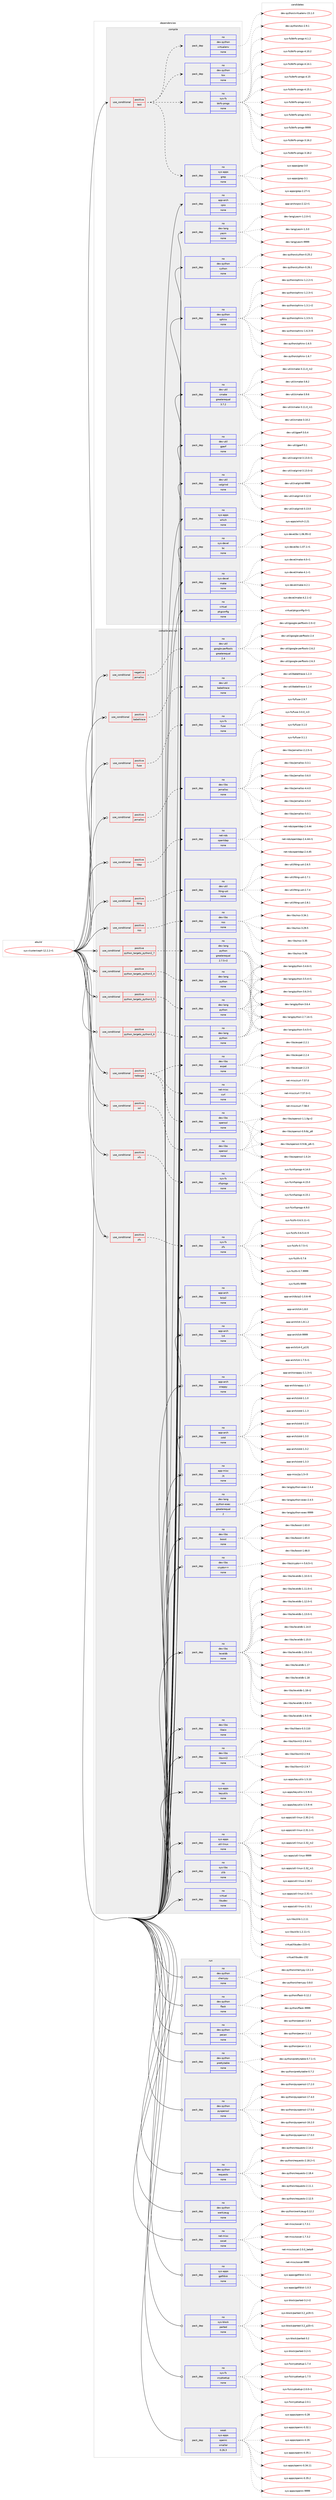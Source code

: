digraph prolog {

# *************
# Graph options
# *************

newrank=true;
concentrate=true;
compound=true;
graph [rankdir=LR,fontname=Helvetica,fontsize=10,ranksep=1.5];#, ranksep=2.5, nodesep=0.2];
edge  [arrowhead=vee];
node  [fontname=Helvetica,fontsize=10];

# **********
# The ebuild
# **********

subgraph cluster_leftcol {
color=gray;
rank=same;
label=<<i>ebuild</i>>;
id [label="sys-cluster/ceph-12.2.2-r1", color=red, width=4, href="../sys-cluster/ceph-12.2.2-r1.svg"];
}

# ****************
# The dependencies
# ****************

subgraph cluster_midcol {
color=gray;
label=<<i>dependencies</i>>;
subgraph cluster_compile {
fillcolor="#eeeeee";
style=filled;
label=<<i>compile</i>>;
subgraph cond696 {
dependency6805 [label=<<TABLE BORDER="0" CELLBORDER="1" CELLSPACING="0" CELLPADDING="4"><TR><TD ROWSPAN="3" CELLPADDING="10">use_conditional</TD></TR><TR><TD>positive</TD></TR><TR><TD>test</TD></TR></TABLE>>, shape=none, color=red];
subgraph pack6065 {
dependency6806 [label=<<TABLE BORDER="0" CELLBORDER="1" CELLSPACING="0" CELLPADDING="4" WIDTH="220"><TR><TD ROWSPAN="6" CELLPADDING="30">pack_dep</TD></TR><TR><TD WIDTH="110">no</TD></TR><TR><TD>dev-python</TD></TR><TR><TD>tox</TD></TR><TR><TD>none</TD></TR><TR><TD></TD></TR></TABLE>>, shape=none, color=blue];
}
dependency6805:e -> dependency6806:w [weight=20,style="dashed",arrowhead="vee"];
subgraph pack6066 {
dependency6807 [label=<<TABLE BORDER="0" CELLBORDER="1" CELLSPACING="0" CELLPADDING="4" WIDTH="220"><TR><TD ROWSPAN="6" CELLPADDING="30">pack_dep</TD></TR><TR><TD WIDTH="110">no</TD></TR><TR><TD>dev-python</TD></TR><TR><TD>virtualenv</TD></TR><TR><TD>none</TD></TR><TR><TD></TD></TR></TABLE>>, shape=none, color=blue];
}
dependency6805:e -> dependency6807:w [weight=20,style="dashed",arrowhead="vee"];
subgraph pack6067 {
dependency6808 [label=<<TABLE BORDER="0" CELLBORDER="1" CELLSPACING="0" CELLPADDING="4" WIDTH="220"><TR><TD ROWSPAN="6" CELLPADDING="30">pack_dep</TD></TR><TR><TD WIDTH="110">no</TD></TR><TR><TD>sys-apps</TD></TR><TR><TD>grep</TD></TR><TR><TD>none</TD></TR><TR><TD></TD></TR></TABLE>>, shape=none, color=blue];
}
dependency6805:e -> dependency6808:w [weight=20,style="dashed",arrowhead="vee"];
subgraph pack6068 {
dependency6809 [label=<<TABLE BORDER="0" CELLBORDER="1" CELLSPACING="0" CELLPADDING="4" WIDTH="220"><TR><TD ROWSPAN="6" CELLPADDING="30">pack_dep</TD></TR><TR><TD WIDTH="110">no</TD></TR><TR><TD>sys-fs</TD></TR><TR><TD>btrfs-progs</TD></TR><TR><TD>none</TD></TR><TR><TD></TD></TR></TABLE>>, shape=none, color=blue];
}
dependency6805:e -> dependency6809:w [weight=20,style="dashed",arrowhead="vee"];
}
id:e -> dependency6805:w [weight=20,style="solid",arrowhead="vee"];
subgraph pack6069 {
dependency6810 [label=<<TABLE BORDER="0" CELLBORDER="1" CELLSPACING="0" CELLPADDING="4" WIDTH="220"><TR><TD ROWSPAN="6" CELLPADDING="30">pack_dep</TD></TR><TR><TD WIDTH="110">no</TD></TR><TR><TD>app-arch</TD></TR><TR><TD>cpio</TD></TR><TR><TD>none</TD></TR><TR><TD></TD></TR></TABLE>>, shape=none, color=blue];
}
id:e -> dependency6810:w [weight=20,style="solid",arrowhead="vee"];
subgraph pack6070 {
dependency6811 [label=<<TABLE BORDER="0" CELLBORDER="1" CELLSPACING="0" CELLPADDING="4" WIDTH="220"><TR><TD ROWSPAN="6" CELLPADDING="30">pack_dep</TD></TR><TR><TD WIDTH="110">no</TD></TR><TR><TD>dev-lang</TD></TR><TR><TD>yasm</TD></TR><TR><TD>none</TD></TR><TR><TD></TD></TR></TABLE>>, shape=none, color=blue];
}
id:e -> dependency6811:w [weight=20,style="solid",arrowhead="vee"];
subgraph pack6071 {
dependency6812 [label=<<TABLE BORDER="0" CELLBORDER="1" CELLSPACING="0" CELLPADDING="4" WIDTH="220"><TR><TD ROWSPAN="6" CELLPADDING="30">pack_dep</TD></TR><TR><TD WIDTH="110">no</TD></TR><TR><TD>dev-python</TD></TR><TR><TD>cython</TD></TR><TR><TD>none</TD></TR><TR><TD></TD></TR></TABLE>>, shape=none, color=blue];
}
id:e -> dependency6812:w [weight=20,style="solid",arrowhead="vee"];
subgraph pack6072 {
dependency6813 [label=<<TABLE BORDER="0" CELLBORDER="1" CELLSPACING="0" CELLPADDING="4" WIDTH="220"><TR><TD ROWSPAN="6" CELLPADDING="30">pack_dep</TD></TR><TR><TD WIDTH="110">no</TD></TR><TR><TD>dev-python</TD></TR><TR><TD>sphinx</TD></TR><TR><TD>none</TD></TR><TR><TD></TD></TR></TABLE>>, shape=none, color=blue];
}
id:e -> dependency6813:w [weight=20,style="solid",arrowhead="vee"];
subgraph pack6073 {
dependency6814 [label=<<TABLE BORDER="0" CELLBORDER="1" CELLSPACING="0" CELLPADDING="4" WIDTH="220"><TR><TD ROWSPAN="6" CELLPADDING="30">pack_dep</TD></TR><TR><TD WIDTH="110">no</TD></TR><TR><TD>dev-util</TD></TR><TR><TD>cmake</TD></TR><TR><TD>greaterequal</TD></TR><TR><TD>3.7.2</TD></TR></TABLE>>, shape=none, color=blue];
}
id:e -> dependency6814:w [weight=20,style="solid",arrowhead="vee"];
subgraph pack6074 {
dependency6815 [label=<<TABLE BORDER="0" CELLBORDER="1" CELLSPACING="0" CELLPADDING="4" WIDTH="220"><TR><TD ROWSPAN="6" CELLPADDING="30">pack_dep</TD></TR><TR><TD WIDTH="110">no</TD></TR><TR><TD>dev-util</TD></TR><TR><TD>gperf</TD></TR><TR><TD>none</TD></TR><TR><TD></TD></TR></TABLE>>, shape=none, color=blue];
}
id:e -> dependency6815:w [weight=20,style="solid",arrowhead="vee"];
subgraph pack6075 {
dependency6816 [label=<<TABLE BORDER="0" CELLBORDER="1" CELLSPACING="0" CELLPADDING="4" WIDTH="220"><TR><TD ROWSPAN="6" CELLPADDING="30">pack_dep</TD></TR><TR><TD WIDTH="110">no</TD></TR><TR><TD>dev-util</TD></TR><TR><TD>valgrind</TD></TR><TR><TD>none</TD></TR><TR><TD></TD></TR></TABLE>>, shape=none, color=blue];
}
id:e -> dependency6816:w [weight=20,style="solid",arrowhead="vee"];
subgraph pack6076 {
dependency6817 [label=<<TABLE BORDER="0" CELLBORDER="1" CELLSPACING="0" CELLPADDING="4" WIDTH="220"><TR><TD ROWSPAN="6" CELLPADDING="30">pack_dep</TD></TR><TR><TD WIDTH="110">no</TD></TR><TR><TD>sys-apps</TD></TR><TR><TD>which</TD></TR><TR><TD>none</TD></TR><TR><TD></TD></TR></TABLE>>, shape=none, color=blue];
}
id:e -> dependency6817:w [weight=20,style="solid",arrowhead="vee"];
subgraph pack6077 {
dependency6818 [label=<<TABLE BORDER="0" CELLBORDER="1" CELLSPACING="0" CELLPADDING="4" WIDTH="220"><TR><TD ROWSPAN="6" CELLPADDING="30">pack_dep</TD></TR><TR><TD WIDTH="110">no</TD></TR><TR><TD>sys-devel</TD></TR><TR><TD>bc</TD></TR><TR><TD>none</TD></TR><TR><TD></TD></TR></TABLE>>, shape=none, color=blue];
}
id:e -> dependency6818:w [weight=20,style="solid",arrowhead="vee"];
subgraph pack6078 {
dependency6819 [label=<<TABLE BORDER="0" CELLBORDER="1" CELLSPACING="0" CELLPADDING="4" WIDTH="220"><TR><TD ROWSPAN="6" CELLPADDING="30">pack_dep</TD></TR><TR><TD WIDTH="110">no</TD></TR><TR><TD>sys-devel</TD></TR><TR><TD>make</TD></TR><TR><TD>none</TD></TR><TR><TD></TD></TR></TABLE>>, shape=none, color=blue];
}
id:e -> dependency6819:w [weight=20,style="solid",arrowhead="vee"];
subgraph pack6079 {
dependency6820 [label=<<TABLE BORDER="0" CELLBORDER="1" CELLSPACING="0" CELLPADDING="4" WIDTH="220"><TR><TD ROWSPAN="6" CELLPADDING="30">pack_dep</TD></TR><TR><TD WIDTH="110">no</TD></TR><TR><TD>virtual</TD></TR><TR><TD>pkgconfig</TD></TR><TR><TD>none</TD></TR><TR><TD></TD></TR></TABLE>>, shape=none, color=blue];
}
id:e -> dependency6820:w [weight=20,style="solid",arrowhead="vee"];
}
subgraph cluster_compileandrun {
fillcolor="#eeeeee";
style=filled;
label=<<i>compile and run</i>>;
subgraph cond697 {
dependency6821 [label=<<TABLE BORDER="0" CELLBORDER="1" CELLSPACING="0" CELLPADDING="4"><TR><TD ROWSPAN="3" CELLPADDING="10">use_conditional</TD></TR><TR><TD>negative</TD></TR><TR><TD>jemalloc</TD></TR></TABLE>>, shape=none, color=red];
subgraph pack6080 {
dependency6822 [label=<<TABLE BORDER="0" CELLBORDER="1" CELLSPACING="0" CELLPADDING="4" WIDTH="220"><TR><TD ROWSPAN="6" CELLPADDING="30">pack_dep</TD></TR><TR><TD WIDTH="110">no</TD></TR><TR><TD>dev-util</TD></TR><TR><TD>google-perftools</TD></TR><TR><TD>greaterequal</TD></TR><TR><TD>2.4</TD></TR></TABLE>>, shape=none, color=blue];
}
dependency6821:e -> dependency6822:w [weight=20,style="dashed",arrowhead="vee"];
}
id:e -> dependency6821:w [weight=20,style="solid",arrowhead="odotvee"];
subgraph cond698 {
dependency6823 [label=<<TABLE BORDER="0" CELLBORDER="1" CELLSPACING="0" CELLPADDING="4"><TR><TD ROWSPAN="3" CELLPADDING="10">use_conditional</TD></TR><TR><TD>positive</TD></TR><TR><TD>babeltrace</TD></TR></TABLE>>, shape=none, color=red];
subgraph pack6081 {
dependency6824 [label=<<TABLE BORDER="0" CELLBORDER="1" CELLSPACING="0" CELLPADDING="4" WIDTH="220"><TR><TD ROWSPAN="6" CELLPADDING="30">pack_dep</TD></TR><TR><TD WIDTH="110">no</TD></TR><TR><TD>dev-util</TD></TR><TR><TD>babeltrace</TD></TR><TR><TD>none</TD></TR><TR><TD></TD></TR></TABLE>>, shape=none, color=blue];
}
dependency6823:e -> dependency6824:w [weight=20,style="dashed",arrowhead="vee"];
}
id:e -> dependency6823:w [weight=20,style="solid",arrowhead="odotvee"];
subgraph cond699 {
dependency6825 [label=<<TABLE BORDER="0" CELLBORDER="1" CELLSPACING="0" CELLPADDING="4"><TR><TD ROWSPAN="3" CELLPADDING="10">use_conditional</TD></TR><TR><TD>positive</TD></TR><TR><TD>fuse</TD></TR></TABLE>>, shape=none, color=red];
subgraph pack6082 {
dependency6826 [label=<<TABLE BORDER="0" CELLBORDER="1" CELLSPACING="0" CELLPADDING="4" WIDTH="220"><TR><TD ROWSPAN="6" CELLPADDING="30">pack_dep</TD></TR><TR><TD WIDTH="110">no</TD></TR><TR><TD>sys-fs</TD></TR><TR><TD>fuse</TD></TR><TR><TD>none</TD></TR><TR><TD></TD></TR></TABLE>>, shape=none, color=blue];
}
dependency6825:e -> dependency6826:w [weight=20,style="dashed",arrowhead="vee"];
}
id:e -> dependency6825:w [weight=20,style="solid",arrowhead="odotvee"];
subgraph cond700 {
dependency6827 [label=<<TABLE BORDER="0" CELLBORDER="1" CELLSPACING="0" CELLPADDING="4"><TR><TD ROWSPAN="3" CELLPADDING="10">use_conditional</TD></TR><TR><TD>positive</TD></TR><TR><TD>jemalloc</TD></TR></TABLE>>, shape=none, color=red];
subgraph pack6083 {
dependency6828 [label=<<TABLE BORDER="0" CELLBORDER="1" CELLSPACING="0" CELLPADDING="4" WIDTH="220"><TR><TD ROWSPAN="6" CELLPADDING="30">pack_dep</TD></TR><TR><TD WIDTH="110">no</TD></TR><TR><TD>dev-libs</TD></TR><TR><TD>jemalloc</TD></TR><TR><TD>none</TD></TR><TR><TD></TD></TR></TABLE>>, shape=none, color=blue];
}
dependency6827:e -> dependency6828:w [weight=20,style="dashed",arrowhead="vee"];
}
id:e -> dependency6827:w [weight=20,style="solid",arrowhead="odotvee"];
subgraph cond701 {
dependency6829 [label=<<TABLE BORDER="0" CELLBORDER="1" CELLSPACING="0" CELLPADDING="4"><TR><TD ROWSPAN="3" CELLPADDING="10">use_conditional</TD></TR><TR><TD>positive</TD></TR><TR><TD>ldap</TD></TR></TABLE>>, shape=none, color=red];
subgraph pack6084 {
dependency6830 [label=<<TABLE BORDER="0" CELLBORDER="1" CELLSPACING="0" CELLPADDING="4" WIDTH="220"><TR><TD ROWSPAN="6" CELLPADDING="30">pack_dep</TD></TR><TR><TD WIDTH="110">no</TD></TR><TR><TD>net-nds</TD></TR><TR><TD>openldap</TD></TR><TR><TD>none</TD></TR><TR><TD></TD></TR></TABLE>>, shape=none, color=blue];
}
dependency6829:e -> dependency6830:w [weight=20,style="dashed",arrowhead="vee"];
}
id:e -> dependency6829:w [weight=20,style="solid",arrowhead="odotvee"];
subgraph cond702 {
dependency6831 [label=<<TABLE BORDER="0" CELLBORDER="1" CELLSPACING="0" CELLPADDING="4"><TR><TD ROWSPAN="3" CELLPADDING="10">use_conditional</TD></TR><TR><TD>positive</TD></TR><TR><TD>lttng</TD></TR></TABLE>>, shape=none, color=red];
subgraph pack6085 {
dependency6832 [label=<<TABLE BORDER="0" CELLBORDER="1" CELLSPACING="0" CELLPADDING="4" WIDTH="220"><TR><TD ROWSPAN="6" CELLPADDING="30">pack_dep</TD></TR><TR><TD WIDTH="110">no</TD></TR><TR><TD>dev-util</TD></TR><TR><TD>lttng-ust</TD></TR><TR><TD>none</TD></TR><TR><TD></TD></TR></TABLE>>, shape=none, color=blue];
}
dependency6831:e -> dependency6832:w [weight=20,style="dashed",arrowhead="vee"];
}
id:e -> dependency6831:w [weight=20,style="solid",arrowhead="odotvee"];
subgraph cond703 {
dependency6833 [label=<<TABLE BORDER="0" CELLBORDER="1" CELLSPACING="0" CELLPADDING="4"><TR><TD ROWSPAN="3" CELLPADDING="10">use_conditional</TD></TR><TR><TD>positive</TD></TR><TR><TD>nss</TD></TR></TABLE>>, shape=none, color=red];
subgraph pack6086 {
dependency6834 [label=<<TABLE BORDER="0" CELLBORDER="1" CELLSPACING="0" CELLPADDING="4" WIDTH="220"><TR><TD ROWSPAN="6" CELLPADDING="30">pack_dep</TD></TR><TR><TD WIDTH="110">no</TD></TR><TR><TD>dev-libs</TD></TR><TR><TD>nss</TD></TR><TR><TD>none</TD></TR><TR><TD></TD></TR></TABLE>>, shape=none, color=blue];
}
dependency6833:e -> dependency6834:w [weight=20,style="dashed",arrowhead="vee"];
}
id:e -> dependency6833:w [weight=20,style="solid",arrowhead="odotvee"];
subgraph cond704 {
dependency6835 [label=<<TABLE BORDER="0" CELLBORDER="1" CELLSPACING="0" CELLPADDING="4"><TR><TD ROWSPAN="3" CELLPADDING="10">use_conditional</TD></TR><TR><TD>positive</TD></TR><TR><TD>python_targets_python2_7</TD></TR></TABLE>>, shape=none, color=red];
subgraph pack6087 {
dependency6836 [label=<<TABLE BORDER="0" CELLBORDER="1" CELLSPACING="0" CELLPADDING="4" WIDTH="220"><TR><TD ROWSPAN="6" CELLPADDING="30">pack_dep</TD></TR><TR><TD WIDTH="110">no</TD></TR><TR><TD>dev-lang</TD></TR><TR><TD>python</TD></TR><TR><TD>greaterequal</TD></TR><TR><TD>2.7.5-r2</TD></TR></TABLE>>, shape=none, color=blue];
}
dependency6835:e -> dependency6836:w [weight=20,style="dashed",arrowhead="vee"];
}
id:e -> dependency6835:w [weight=20,style="solid",arrowhead="odotvee"];
subgraph cond705 {
dependency6837 [label=<<TABLE BORDER="0" CELLBORDER="1" CELLSPACING="0" CELLPADDING="4"><TR><TD ROWSPAN="3" CELLPADDING="10">use_conditional</TD></TR><TR><TD>positive</TD></TR><TR><TD>python_targets_python3_4</TD></TR></TABLE>>, shape=none, color=red];
subgraph pack6088 {
dependency6838 [label=<<TABLE BORDER="0" CELLBORDER="1" CELLSPACING="0" CELLPADDING="4" WIDTH="220"><TR><TD ROWSPAN="6" CELLPADDING="30">pack_dep</TD></TR><TR><TD WIDTH="110">no</TD></TR><TR><TD>dev-lang</TD></TR><TR><TD>python</TD></TR><TR><TD>none</TD></TR><TR><TD></TD></TR></TABLE>>, shape=none, color=blue];
}
dependency6837:e -> dependency6838:w [weight=20,style="dashed",arrowhead="vee"];
}
id:e -> dependency6837:w [weight=20,style="solid",arrowhead="odotvee"];
subgraph cond706 {
dependency6839 [label=<<TABLE BORDER="0" CELLBORDER="1" CELLSPACING="0" CELLPADDING="4"><TR><TD ROWSPAN="3" CELLPADDING="10">use_conditional</TD></TR><TR><TD>positive</TD></TR><TR><TD>python_targets_python3_5</TD></TR></TABLE>>, shape=none, color=red];
subgraph pack6089 {
dependency6840 [label=<<TABLE BORDER="0" CELLBORDER="1" CELLSPACING="0" CELLPADDING="4" WIDTH="220"><TR><TD ROWSPAN="6" CELLPADDING="30">pack_dep</TD></TR><TR><TD WIDTH="110">no</TD></TR><TR><TD>dev-lang</TD></TR><TR><TD>python</TD></TR><TR><TD>none</TD></TR><TR><TD></TD></TR></TABLE>>, shape=none, color=blue];
}
dependency6839:e -> dependency6840:w [weight=20,style="dashed",arrowhead="vee"];
}
id:e -> dependency6839:w [weight=20,style="solid",arrowhead="odotvee"];
subgraph cond707 {
dependency6841 [label=<<TABLE BORDER="0" CELLBORDER="1" CELLSPACING="0" CELLPADDING="4"><TR><TD ROWSPAN="3" CELLPADDING="10">use_conditional</TD></TR><TR><TD>positive</TD></TR><TR><TD>python_targets_python3_6</TD></TR></TABLE>>, shape=none, color=red];
subgraph pack6090 {
dependency6842 [label=<<TABLE BORDER="0" CELLBORDER="1" CELLSPACING="0" CELLPADDING="4" WIDTH="220"><TR><TD ROWSPAN="6" CELLPADDING="30">pack_dep</TD></TR><TR><TD WIDTH="110">no</TD></TR><TR><TD>dev-lang</TD></TR><TR><TD>python</TD></TR><TR><TD>none</TD></TR><TR><TD></TD></TR></TABLE>>, shape=none, color=blue];
}
dependency6841:e -> dependency6842:w [weight=20,style="dashed",arrowhead="vee"];
}
id:e -> dependency6841:w [weight=20,style="solid",arrowhead="odotvee"];
subgraph cond708 {
dependency6843 [label=<<TABLE BORDER="0" CELLBORDER="1" CELLSPACING="0" CELLPADDING="4"><TR><TD ROWSPAN="3" CELLPADDING="10">use_conditional</TD></TR><TR><TD>positive</TD></TR><TR><TD>radosgw</TD></TR></TABLE>>, shape=none, color=red];
subgraph pack6091 {
dependency6844 [label=<<TABLE BORDER="0" CELLBORDER="1" CELLSPACING="0" CELLPADDING="4" WIDTH="220"><TR><TD ROWSPAN="6" CELLPADDING="30">pack_dep</TD></TR><TR><TD WIDTH="110">no</TD></TR><TR><TD>dev-libs</TD></TR><TR><TD>expat</TD></TR><TR><TD>none</TD></TR><TR><TD></TD></TR></TABLE>>, shape=none, color=blue];
}
dependency6843:e -> dependency6844:w [weight=20,style="dashed",arrowhead="vee"];
subgraph pack6092 {
dependency6845 [label=<<TABLE BORDER="0" CELLBORDER="1" CELLSPACING="0" CELLPADDING="4" WIDTH="220"><TR><TD ROWSPAN="6" CELLPADDING="30">pack_dep</TD></TR><TR><TD WIDTH="110">no</TD></TR><TR><TD>dev-libs</TD></TR><TR><TD>openssl</TD></TR><TR><TD>none</TD></TR><TR><TD></TD></TR></TABLE>>, shape=none, color=blue];
}
dependency6843:e -> dependency6845:w [weight=20,style="dashed",arrowhead="vee"];
subgraph pack6093 {
dependency6846 [label=<<TABLE BORDER="0" CELLBORDER="1" CELLSPACING="0" CELLPADDING="4" WIDTH="220"><TR><TD ROWSPAN="6" CELLPADDING="30">pack_dep</TD></TR><TR><TD WIDTH="110">no</TD></TR><TR><TD>net-misc</TD></TR><TR><TD>curl</TD></TR><TR><TD>none</TD></TR><TR><TD></TD></TR></TABLE>>, shape=none, color=blue];
}
dependency6843:e -> dependency6846:w [weight=20,style="dashed",arrowhead="vee"];
}
id:e -> dependency6843:w [weight=20,style="solid",arrowhead="odotvee"];
subgraph cond709 {
dependency6847 [label=<<TABLE BORDER="0" CELLBORDER="1" CELLSPACING="0" CELLPADDING="4"><TR><TD ROWSPAN="3" CELLPADDING="10">use_conditional</TD></TR><TR><TD>positive</TD></TR><TR><TD>ssl</TD></TR></TABLE>>, shape=none, color=red];
subgraph pack6094 {
dependency6848 [label=<<TABLE BORDER="0" CELLBORDER="1" CELLSPACING="0" CELLPADDING="4" WIDTH="220"><TR><TD ROWSPAN="6" CELLPADDING="30">pack_dep</TD></TR><TR><TD WIDTH="110">no</TD></TR><TR><TD>dev-libs</TD></TR><TR><TD>openssl</TD></TR><TR><TD>none</TD></TR><TR><TD></TD></TR></TABLE>>, shape=none, color=blue];
}
dependency6847:e -> dependency6848:w [weight=20,style="dashed",arrowhead="vee"];
}
id:e -> dependency6847:w [weight=20,style="solid",arrowhead="odotvee"];
subgraph cond710 {
dependency6849 [label=<<TABLE BORDER="0" CELLBORDER="1" CELLSPACING="0" CELLPADDING="4"><TR><TD ROWSPAN="3" CELLPADDING="10">use_conditional</TD></TR><TR><TD>positive</TD></TR><TR><TD>xfs</TD></TR></TABLE>>, shape=none, color=red];
subgraph pack6095 {
dependency6850 [label=<<TABLE BORDER="0" CELLBORDER="1" CELLSPACING="0" CELLPADDING="4" WIDTH="220"><TR><TD ROWSPAN="6" CELLPADDING="30">pack_dep</TD></TR><TR><TD WIDTH="110">no</TD></TR><TR><TD>sys-fs</TD></TR><TR><TD>xfsprogs</TD></TR><TR><TD>none</TD></TR><TR><TD></TD></TR></TABLE>>, shape=none, color=blue];
}
dependency6849:e -> dependency6850:w [weight=20,style="dashed",arrowhead="vee"];
}
id:e -> dependency6849:w [weight=20,style="solid",arrowhead="odotvee"];
subgraph cond711 {
dependency6851 [label=<<TABLE BORDER="0" CELLBORDER="1" CELLSPACING="0" CELLPADDING="4"><TR><TD ROWSPAN="3" CELLPADDING="10">use_conditional</TD></TR><TR><TD>positive</TD></TR><TR><TD>zfs</TD></TR></TABLE>>, shape=none, color=red];
subgraph pack6096 {
dependency6852 [label=<<TABLE BORDER="0" CELLBORDER="1" CELLSPACING="0" CELLPADDING="4" WIDTH="220"><TR><TD ROWSPAN="6" CELLPADDING="30">pack_dep</TD></TR><TR><TD WIDTH="110">no</TD></TR><TR><TD>sys-fs</TD></TR><TR><TD>zfs</TD></TR><TR><TD>none</TD></TR><TR><TD></TD></TR></TABLE>>, shape=none, color=blue];
}
dependency6851:e -> dependency6852:w [weight=20,style="dashed",arrowhead="vee"];
}
id:e -> dependency6851:w [weight=20,style="solid",arrowhead="odotvee"];
subgraph pack6097 {
dependency6853 [label=<<TABLE BORDER="0" CELLBORDER="1" CELLSPACING="0" CELLPADDING="4" WIDTH="220"><TR><TD ROWSPAN="6" CELLPADDING="30">pack_dep</TD></TR><TR><TD WIDTH="110">no</TD></TR><TR><TD>app-arch</TD></TR><TR><TD>bzip2</TD></TR><TR><TD>none</TD></TR><TR><TD></TD></TR></TABLE>>, shape=none, color=blue];
}
id:e -> dependency6853:w [weight=20,style="solid",arrowhead="odotvee"];
subgraph pack6098 {
dependency6854 [label=<<TABLE BORDER="0" CELLBORDER="1" CELLSPACING="0" CELLPADDING="4" WIDTH="220"><TR><TD ROWSPAN="6" CELLPADDING="30">pack_dep</TD></TR><TR><TD WIDTH="110">no</TD></TR><TR><TD>app-arch</TD></TR><TR><TD>lz4</TD></TR><TR><TD>none</TD></TR><TR><TD></TD></TR></TABLE>>, shape=none, color=blue];
}
id:e -> dependency6854:w [weight=20,style="solid",arrowhead="odotvee"];
subgraph pack6099 {
dependency6855 [label=<<TABLE BORDER="0" CELLBORDER="1" CELLSPACING="0" CELLPADDING="4" WIDTH="220"><TR><TD ROWSPAN="6" CELLPADDING="30">pack_dep</TD></TR><TR><TD WIDTH="110">no</TD></TR><TR><TD>app-arch</TD></TR><TR><TD>snappy</TD></TR><TR><TD>none</TD></TR><TR><TD></TD></TR></TABLE>>, shape=none, color=blue];
}
id:e -> dependency6855:w [weight=20,style="solid",arrowhead="odotvee"];
subgraph pack6100 {
dependency6856 [label=<<TABLE BORDER="0" CELLBORDER="1" CELLSPACING="0" CELLPADDING="4" WIDTH="220"><TR><TD ROWSPAN="6" CELLPADDING="30">pack_dep</TD></TR><TR><TD WIDTH="110">no</TD></TR><TR><TD>app-arch</TD></TR><TR><TD>zstd</TD></TR><TR><TD>none</TD></TR><TR><TD></TD></TR></TABLE>>, shape=none, color=blue];
}
id:e -> dependency6856:w [weight=20,style="solid",arrowhead="odotvee"];
subgraph pack6101 {
dependency6857 [label=<<TABLE BORDER="0" CELLBORDER="1" CELLSPACING="0" CELLPADDING="4" WIDTH="220"><TR><TD ROWSPAN="6" CELLPADDING="30">pack_dep</TD></TR><TR><TD WIDTH="110">no</TD></TR><TR><TD>app-misc</TD></TR><TR><TD>jq</TD></TR><TR><TD>none</TD></TR><TR><TD></TD></TR></TABLE>>, shape=none, color=blue];
}
id:e -> dependency6857:w [weight=20,style="solid",arrowhead="odotvee"];
subgraph pack6102 {
dependency6858 [label=<<TABLE BORDER="0" CELLBORDER="1" CELLSPACING="0" CELLPADDING="4" WIDTH="220"><TR><TD ROWSPAN="6" CELLPADDING="30">pack_dep</TD></TR><TR><TD WIDTH="110">no</TD></TR><TR><TD>dev-lang</TD></TR><TR><TD>python-exec</TD></TR><TR><TD>greaterequal</TD></TR><TR><TD>2</TD></TR></TABLE>>, shape=none, color=blue];
}
id:e -> dependency6858:w [weight=20,style="solid",arrowhead="odotvee"];
subgraph pack6103 {
dependency6859 [label=<<TABLE BORDER="0" CELLBORDER="1" CELLSPACING="0" CELLPADDING="4" WIDTH="220"><TR><TD ROWSPAN="6" CELLPADDING="30">pack_dep</TD></TR><TR><TD WIDTH="110">no</TD></TR><TR><TD>dev-libs</TD></TR><TR><TD>boost</TD></TR><TR><TD>none</TD></TR><TR><TD></TD></TR></TABLE>>, shape=none, color=blue];
}
id:e -> dependency6859:w [weight=20,style="solid",arrowhead="odotvee"];
subgraph pack6104 {
dependency6860 [label=<<TABLE BORDER="0" CELLBORDER="1" CELLSPACING="0" CELLPADDING="4" WIDTH="220"><TR><TD ROWSPAN="6" CELLPADDING="30">pack_dep</TD></TR><TR><TD WIDTH="110">no</TD></TR><TR><TD>dev-libs</TD></TR><TR><TD>crypto++</TD></TR><TR><TD>none</TD></TR><TR><TD></TD></TR></TABLE>>, shape=none, color=blue];
}
id:e -> dependency6860:w [weight=20,style="solid",arrowhead="odotvee"];
subgraph pack6105 {
dependency6861 [label=<<TABLE BORDER="0" CELLBORDER="1" CELLSPACING="0" CELLPADDING="4" WIDTH="220"><TR><TD ROWSPAN="6" CELLPADDING="30">pack_dep</TD></TR><TR><TD WIDTH="110">no</TD></TR><TR><TD>dev-libs</TD></TR><TR><TD>leveldb</TD></TR><TR><TD>none</TD></TR><TR><TD></TD></TR></TABLE>>, shape=none, color=blue];
}
id:e -> dependency6861:w [weight=20,style="solid",arrowhead="odotvee"];
subgraph pack6106 {
dependency6862 [label=<<TABLE BORDER="0" CELLBORDER="1" CELLSPACING="0" CELLPADDING="4" WIDTH="220"><TR><TD ROWSPAN="6" CELLPADDING="30">pack_dep</TD></TR><TR><TD WIDTH="110">no</TD></TR><TR><TD>dev-libs</TD></TR><TR><TD>libaio</TD></TR><TR><TD>none</TD></TR><TR><TD></TD></TR></TABLE>>, shape=none, color=blue];
}
id:e -> dependency6862:w [weight=20,style="solid",arrowhead="odotvee"];
subgraph pack6107 {
dependency6863 [label=<<TABLE BORDER="0" CELLBORDER="1" CELLSPACING="0" CELLPADDING="4" WIDTH="220"><TR><TD ROWSPAN="6" CELLPADDING="30">pack_dep</TD></TR><TR><TD WIDTH="110">no</TD></TR><TR><TD>dev-libs</TD></TR><TR><TD>libxml2</TD></TR><TR><TD>none</TD></TR><TR><TD></TD></TR></TABLE>>, shape=none, color=blue];
}
id:e -> dependency6863:w [weight=20,style="solid",arrowhead="odotvee"];
subgraph pack6108 {
dependency6864 [label=<<TABLE BORDER="0" CELLBORDER="1" CELLSPACING="0" CELLPADDING="4" WIDTH="220"><TR><TD ROWSPAN="6" CELLPADDING="30">pack_dep</TD></TR><TR><TD WIDTH="110">no</TD></TR><TR><TD>sys-apps</TD></TR><TR><TD>keyutils</TD></TR><TR><TD>none</TD></TR><TR><TD></TD></TR></TABLE>>, shape=none, color=blue];
}
id:e -> dependency6864:w [weight=20,style="solid",arrowhead="odotvee"];
subgraph pack6109 {
dependency6865 [label=<<TABLE BORDER="0" CELLBORDER="1" CELLSPACING="0" CELLPADDING="4" WIDTH="220"><TR><TD ROWSPAN="6" CELLPADDING="30">pack_dep</TD></TR><TR><TD WIDTH="110">no</TD></TR><TR><TD>sys-apps</TD></TR><TR><TD>util-linux</TD></TR><TR><TD>none</TD></TR><TR><TD></TD></TR></TABLE>>, shape=none, color=blue];
}
id:e -> dependency6865:w [weight=20,style="solid",arrowhead="odotvee"];
subgraph pack6110 {
dependency6866 [label=<<TABLE BORDER="0" CELLBORDER="1" CELLSPACING="0" CELLPADDING="4" WIDTH="220"><TR><TD ROWSPAN="6" CELLPADDING="30">pack_dep</TD></TR><TR><TD WIDTH="110">no</TD></TR><TR><TD>sys-libs</TD></TR><TR><TD>zlib</TD></TR><TR><TD>none</TD></TR><TR><TD></TD></TR></TABLE>>, shape=none, color=blue];
}
id:e -> dependency6866:w [weight=20,style="solid",arrowhead="odotvee"];
subgraph pack6111 {
dependency6867 [label=<<TABLE BORDER="0" CELLBORDER="1" CELLSPACING="0" CELLPADDING="4" WIDTH="220"><TR><TD ROWSPAN="6" CELLPADDING="30">pack_dep</TD></TR><TR><TD WIDTH="110">no</TD></TR><TR><TD>virtual</TD></TR><TR><TD>libudev</TD></TR><TR><TD>none</TD></TR><TR><TD></TD></TR></TABLE>>, shape=none, color=blue];
}
id:e -> dependency6867:w [weight=20,style="solid",arrowhead="odotvee"];
}
subgraph cluster_run {
fillcolor="#eeeeee";
style=filled;
label=<<i>run</i>>;
subgraph pack6112 {
dependency6868 [label=<<TABLE BORDER="0" CELLBORDER="1" CELLSPACING="0" CELLPADDING="4" WIDTH="220"><TR><TD ROWSPAN="6" CELLPADDING="30">pack_dep</TD></TR><TR><TD WIDTH="110">no</TD></TR><TR><TD>dev-python</TD></TR><TR><TD>cherrypy</TD></TR><TR><TD>none</TD></TR><TR><TD></TD></TR></TABLE>>, shape=none, color=blue];
}
id:e -> dependency6868:w [weight=20,style="solid",arrowhead="odot"];
subgraph pack6113 {
dependency6869 [label=<<TABLE BORDER="0" CELLBORDER="1" CELLSPACING="0" CELLPADDING="4" WIDTH="220"><TR><TD ROWSPAN="6" CELLPADDING="30">pack_dep</TD></TR><TR><TD WIDTH="110">no</TD></TR><TR><TD>dev-python</TD></TR><TR><TD>flask</TD></TR><TR><TD>none</TD></TR><TR><TD></TD></TR></TABLE>>, shape=none, color=blue];
}
id:e -> dependency6869:w [weight=20,style="solid",arrowhead="odot"];
subgraph pack6114 {
dependency6870 [label=<<TABLE BORDER="0" CELLBORDER="1" CELLSPACING="0" CELLPADDING="4" WIDTH="220"><TR><TD ROWSPAN="6" CELLPADDING="30">pack_dep</TD></TR><TR><TD WIDTH="110">no</TD></TR><TR><TD>dev-python</TD></TR><TR><TD>pecan</TD></TR><TR><TD>none</TD></TR><TR><TD></TD></TR></TABLE>>, shape=none, color=blue];
}
id:e -> dependency6870:w [weight=20,style="solid",arrowhead="odot"];
subgraph pack6115 {
dependency6871 [label=<<TABLE BORDER="0" CELLBORDER="1" CELLSPACING="0" CELLPADDING="4" WIDTH="220"><TR><TD ROWSPAN="6" CELLPADDING="30">pack_dep</TD></TR><TR><TD WIDTH="110">no</TD></TR><TR><TD>dev-python</TD></TR><TR><TD>prettytable</TD></TR><TR><TD>none</TD></TR><TR><TD></TD></TR></TABLE>>, shape=none, color=blue];
}
id:e -> dependency6871:w [weight=20,style="solid",arrowhead="odot"];
subgraph pack6116 {
dependency6872 [label=<<TABLE BORDER="0" CELLBORDER="1" CELLSPACING="0" CELLPADDING="4" WIDTH="220"><TR><TD ROWSPAN="6" CELLPADDING="30">pack_dep</TD></TR><TR><TD WIDTH="110">no</TD></TR><TR><TD>dev-python</TD></TR><TR><TD>pyopenssl</TD></TR><TR><TD>none</TD></TR><TR><TD></TD></TR></TABLE>>, shape=none, color=blue];
}
id:e -> dependency6872:w [weight=20,style="solid",arrowhead="odot"];
subgraph pack6117 {
dependency6873 [label=<<TABLE BORDER="0" CELLBORDER="1" CELLSPACING="0" CELLPADDING="4" WIDTH="220"><TR><TD ROWSPAN="6" CELLPADDING="30">pack_dep</TD></TR><TR><TD WIDTH="110">no</TD></TR><TR><TD>dev-python</TD></TR><TR><TD>requests</TD></TR><TR><TD>none</TD></TR><TR><TD></TD></TR></TABLE>>, shape=none, color=blue];
}
id:e -> dependency6873:w [weight=20,style="solid",arrowhead="odot"];
subgraph pack6118 {
dependency6874 [label=<<TABLE BORDER="0" CELLBORDER="1" CELLSPACING="0" CELLPADDING="4" WIDTH="220"><TR><TD ROWSPAN="6" CELLPADDING="30">pack_dep</TD></TR><TR><TD WIDTH="110">no</TD></TR><TR><TD>dev-python</TD></TR><TR><TD>werkzeug</TD></TR><TR><TD>none</TD></TR><TR><TD></TD></TR></TABLE>>, shape=none, color=blue];
}
id:e -> dependency6874:w [weight=20,style="solid",arrowhead="odot"];
subgraph pack6119 {
dependency6875 [label=<<TABLE BORDER="0" CELLBORDER="1" CELLSPACING="0" CELLPADDING="4" WIDTH="220"><TR><TD ROWSPAN="6" CELLPADDING="30">pack_dep</TD></TR><TR><TD WIDTH="110">no</TD></TR><TR><TD>net-misc</TD></TR><TR><TD>socat</TD></TR><TR><TD>none</TD></TR><TR><TD></TD></TR></TABLE>>, shape=none, color=blue];
}
id:e -> dependency6875:w [weight=20,style="solid",arrowhead="odot"];
subgraph pack6120 {
dependency6876 [label=<<TABLE BORDER="0" CELLBORDER="1" CELLSPACING="0" CELLPADDING="4" WIDTH="220"><TR><TD ROWSPAN="6" CELLPADDING="30">pack_dep</TD></TR><TR><TD WIDTH="110">no</TD></TR><TR><TD>sys-apps</TD></TR><TR><TD>gptfdisk</TD></TR><TR><TD>none</TD></TR><TR><TD></TD></TR></TABLE>>, shape=none, color=blue];
}
id:e -> dependency6876:w [weight=20,style="solid",arrowhead="odot"];
subgraph pack6121 {
dependency6877 [label=<<TABLE BORDER="0" CELLBORDER="1" CELLSPACING="0" CELLPADDING="4" WIDTH="220"><TR><TD ROWSPAN="6" CELLPADDING="30">pack_dep</TD></TR><TR><TD WIDTH="110">no</TD></TR><TR><TD>sys-block</TD></TR><TR><TD>parted</TD></TR><TR><TD>none</TD></TR><TR><TD></TD></TR></TABLE>>, shape=none, color=blue];
}
id:e -> dependency6877:w [weight=20,style="solid",arrowhead="odot"];
subgraph pack6122 {
dependency6878 [label=<<TABLE BORDER="0" CELLBORDER="1" CELLSPACING="0" CELLPADDING="4" WIDTH="220"><TR><TD ROWSPAN="6" CELLPADDING="30">pack_dep</TD></TR><TR><TD WIDTH="110">no</TD></TR><TR><TD>sys-fs</TD></TR><TR><TD>cryptsetup</TD></TR><TR><TD>none</TD></TR><TR><TD></TD></TR></TABLE>>, shape=none, color=blue];
}
id:e -> dependency6878:w [weight=20,style="solid",arrowhead="odot"];
subgraph pack6123 {
dependency6879 [label=<<TABLE BORDER="0" CELLBORDER="1" CELLSPACING="0" CELLPADDING="4" WIDTH="220"><TR><TD ROWSPAN="6" CELLPADDING="30">pack_dep</TD></TR><TR><TD WIDTH="110">weak</TD></TR><TR><TD>sys-apps</TD></TR><TR><TD>openrc</TD></TR><TR><TD>smaller</TD></TR><TR><TD>0.26.3</TD></TR></TABLE>>, shape=none, color=blue];
}
id:e -> dependency6879:w [weight=20,style="solid",arrowhead="odot"];
}
}

# **************
# The candidates
# **************

subgraph cluster_choices {
rank=same;
color=gray;
label=<<i>candidates</i>>;

subgraph choice6065 {
color=black;
nodesep=1;
choice1001011184511212111610411111047116111120455046574649 [label="dev-python/tox-2.9.1", color=red, width=4,href="../dev-python/tox-2.9.1.svg"];
dependency6806:e -> choice1001011184511212111610411111047116111120455046574649:w [style=dotted,weight="100"];
}
subgraph choice6066 {
color=black;
nodesep=1;
choice10010111845112121116104111110471181051141161179710810111011845495346494648 [label="dev-python/virtualenv-15.1.0", color=red, width=4,href="../dev-python/virtualenv-15.1.0.svg"];
dependency6807:e -> choice10010111845112121116104111110471181051141161179710810111011845495346494648:w [style=dotted,weight="100"];
}
subgraph choice6067 {
color=black;
nodesep=1;
choice11512111545971121121154710311410111245504650554511449 [label="sys-apps/grep-2.27-r1", color=red, width=4,href="../sys-apps/grep-2.27-r1.svg"];
choice11512111545971121121154710311410111245514648 [label="sys-apps/grep-3.0", color=red, width=4,href="../sys-apps/grep-3.0.svg"];
choice11512111545971121121154710311410111245514649 [label="sys-apps/grep-3.1", color=red, width=4,href="../sys-apps/grep-3.1.svg"];
dependency6808:e -> choice11512111545971121121154710311410111245504650554511449:w [style=dotted,weight="100"];
dependency6808:e -> choice11512111545971121121154710311410111245514648:w [style=dotted,weight="100"];
dependency6808:e -> choice11512111545971121121154710311410111245514649:w [style=dotted,weight="100"];
}
subgraph choice6068 {
color=black;
nodesep=1;
choice1151211154510211547981161141021154511211411110311545514649544650 [label="sys-fs/btrfs-progs-3.16.2", color=red, width=4,href="../sys-fs/btrfs-progs-3.16.2.svg"];
choice1151211154510211547981161141021154511211411110311545514649564650 [label="sys-fs/btrfs-progs-3.18.2", color=red, width=4,href="../sys-fs/btrfs-progs-3.18.2.svg"];
choice11512111545102115479811611410211545112114111103115455246494650 [label="sys-fs/btrfs-progs-4.1.2", color=red, width=4,href="../sys-fs/btrfs-progs-4.1.2.svg"];
choice1151211154510211547981161141021154511211411110311545524649484650 [label="sys-fs/btrfs-progs-4.10.2", color=red, width=4,href="../sys-fs/btrfs-progs-4.10.2.svg"];
choice1151211154510211547981161141021154511211411110311545524649524649 [label="sys-fs/btrfs-progs-4.14.1", color=red, width=4,href="../sys-fs/btrfs-progs-4.14.1.svg"];
choice115121115451021154798116114102115451121141111031154552464953 [label="sys-fs/btrfs-progs-4.15", color=red, width=4,href="../sys-fs/btrfs-progs-4.15.svg"];
choice1151211154510211547981161141021154511211411110311545524649534649 [label="sys-fs/btrfs-progs-4.15.1", color=red, width=4,href="../sys-fs/btrfs-progs-4.15.1.svg"];
choice11512111545102115479811611410211545112114111103115455246524649 [label="sys-fs/btrfs-progs-4.4.1", color=red, width=4,href="../sys-fs/btrfs-progs-4.4.1.svg"];
choice11512111545102115479811611410211545112114111103115455246574649 [label="sys-fs/btrfs-progs-4.9.1", color=red, width=4,href="../sys-fs/btrfs-progs-4.9.1.svg"];
choice115121115451021154798116114102115451121141111031154557575757 [label="sys-fs/btrfs-progs-9999", color=red, width=4,href="../sys-fs/btrfs-progs-9999.svg"];
dependency6809:e -> choice1151211154510211547981161141021154511211411110311545514649544650:w [style=dotted,weight="100"];
dependency6809:e -> choice1151211154510211547981161141021154511211411110311545514649564650:w [style=dotted,weight="100"];
dependency6809:e -> choice11512111545102115479811611410211545112114111103115455246494650:w [style=dotted,weight="100"];
dependency6809:e -> choice1151211154510211547981161141021154511211411110311545524649484650:w [style=dotted,weight="100"];
dependency6809:e -> choice1151211154510211547981161141021154511211411110311545524649524649:w [style=dotted,weight="100"];
dependency6809:e -> choice115121115451021154798116114102115451121141111031154552464953:w [style=dotted,weight="100"];
dependency6809:e -> choice1151211154510211547981161141021154511211411110311545524649534649:w [style=dotted,weight="100"];
dependency6809:e -> choice11512111545102115479811611410211545112114111103115455246524649:w [style=dotted,weight="100"];
dependency6809:e -> choice11512111545102115479811611410211545112114111103115455246574649:w [style=dotted,weight="100"];
dependency6809:e -> choice115121115451021154798116114102115451121141111031154557575757:w [style=dotted,weight="100"];
}
subgraph choice6069 {
color=black;
nodesep=1;
choice97112112459711499104479911210511145504649504511449 [label="app-arch/cpio-2.12-r1", color=red, width=4,href="../app-arch/cpio-2.12-r1.svg"];
dependency6810:e -> choice97112112459711499104479911210511145504649504511449:w [style=dotted,weight="100"];
}
subgraph choice6070 {
color=black;
nodesep=1;
choice100101118451089711010347121971151094549465046484511449 [label="dev-lang/yasm-1.2.0-r1", color=red, width=4,href="../dev-lang/yasm-1.2.0-r1.svg"];
choice10010111845108971101034712197115109454946514648 [label="dev-lang/yasm-1.3.0", color=red, width=4,href="../dev-lang/yasm-1.3.0.svg"];
choice100101118451089711010347121971151094557575757 [label="dev-lang/yasm-9999", color=red, width=4,href="../dev-lang/yasm-9999.svg"];
dependency6811:e -> choice100101118451089711010347121971151094549465046484511449:w [style=dotted,weight="100"];
dependency6811:e -> choice10010111845108971101034712197115109454946514648:w [style=dotted,weight="100"];
dependency6811:e -> choice100101118451089711010347121971151094557575757:w [style=dotted,weight="100"];
}
subgraph choice6071 {
color=black;
nodesep=1;
choice10010111845112121116104111110479912111610411111045484650534650 [label="dev-python/cython-0.25.2", color=red, width=4,href="../dev-python/cython-0.25.2.svg"];
choice10010111845112121116104111110479912111610411111045484650544649 [label="dev-python/cython-0.26.1", color=red, width=4,href="../dev-python/cython-0.26.1.svg"];
dependency6812:e -> choice10010111845112121116104111110479912111610411111045484650534650:w [style=dotted,weight="100"];
dependency6812:e -> choice10010111845112121116104111110479912111610411111045484650544649:w [style=dotted,weight="100"];
}
subgraph choice6072 {
color=black;
nodesep=1;
choice10010111845112121116104111110471151121041051101204549465046504511449 [label="dev-python/sphinx-1.2.2-r1", color=red, width=4,href="../dev-python/sphinx-1.2.2-r1.svg"];
choice10010111845112121116104111110471151121041051101204549465046514511449 [label="dev-python/sphinx-1.2.3-r1", color=red, width=4,href="../dev-python/sphinx-1.2.3-r1.svg"];
choice10010111845112121116104111110471151121041051101204549465146494511450 [label="dev-python/sphinx-1.3.1-r2", color=red, width=4,href="../dev-python/sphinx-1.3.1-r2.svg"];
choice10010111845112121116104111110471151121041051101204549465146534511449 [label="dev-python/sphinx-1.3.5-r1", color=red, width=4,href="../dev-python/sphinx-1.3.5-r1.svg"];
choice10010111845112121116104111110471151121041051101204549465446514511451 [label="dev-python/sphinx-1.6.3-r3", color=red, width=4,href="../dev-python/sphinx-1.6.3-r3.svg"];
choice1001011184511212111610411111047115112104105110120454946544653 [label="dev-python/sphinx-1.6.5", color=red, width=4,href="../dev-python/sphinx-1.6.5.svg"];
choice1001011184511212111610411111047115112104105110120454946544655 [label="dev-python/sphinx-1.6.7", color=red, width=4,href="../dev-python/sphinx-1.6.7.svg"];
dependency6813:e -> choice10010111845112121116104111110471151121041051101204549465046504511449:w [style=dotted,weight="100"];
dependency6813:e -> choice10010111845112121116104111110471151121041051101204549465046514511449:w [style=dotted,weight="100"];
dependency6813:e -> choice10010111845112121116104111110471151121041051101204549465146494511450:w [style=dotted,weight="100"];
dependency6813:e -> choice10010111845112121116104111110471151121041051101204549465146534511449:w [style=dotted,weight="100"];
dependency6813:e -> choice10010111845112121116104111110471151121041051101204549465446514511451:w [style=dotted,weight="100"];
dependency6813:e -> choice1001011184511212111610411111047115112104105110120454946544653:w [style=dotted,weight="100"];
dependency6813:e -> choice1001011184511212111610411111047115112104105110120454946544655:w [style=dotted,weight="100"];
}
subgraph choice6073 {
color=black;
nodesep=1;
choice1001011184511711610510847991099710710145514649494648951149949 [label="dev-util/cmake-3.11.0_rc1", color=red, width=4,href="../dev-util/cmake-3.11.0_rc1.svg"];
choice1001011184511711610510847991099710710145514649484650 [label="dev-util/cmake-3.10.2", color=red, width=4,href="../dev-util/cmake-3.10.2.svg"];
choice1001011184511711610510847991099710710145514649494648951149950 [label="dev-util/cmake-3.11.0_rc2", color=red, width=4,href="../dev-util/cmake-3.11.0_rc2.svg"];
choice10010111845117116105108479910997107101455146564650 [label="dev-util/cmake-3.8.2", color=red, width=4,href="../dev-util/cmake-3.8.2.svg"];
choice10010111845117116105108479910997107101455146574654 [label="dev-util/cmake-3.9.6", color=red, width=4,href="../dev-util/cmake-3.9.6.svg"];
dependency6814:e -> choice1001011184511711610510847991099710710145514649494648951149949:w [style=dotted,weight="100"];
dependency6814:e -> choice1001011184511711610510847991099710710145514649484650:w [style=dotted,weight="100"];
dependency6814:e -> choice1001011184511711610510847991099710710145514649494648951149950:w [style=dotted,weight="100"];
dependency6814:e -> choice10010111845117116105108479910997107101455146564650:w [style=dotted,weight="100"];
dependency6814:e -> choice10010111845117116105108479910997107101455146574654:w [style=dotted,weight="100"];
}
subgraph choice6074 {
color=black;
nodesep=1;
choice1001011184511711610510847103112101114102455146484652 [label="dev-util/gperf-3.0.4", color=red, width=4,href="../dev-util/gperf-3.0.4.svg"];
choice100101118451171161051084710311210111410245514649 [label="dev-util/gperf-3.1", color=red, width=4,href="../dev-util/gperf-3.1.svg"];
dependency6815:e -> choice1001011184511711610510847103112101114102455146484652:w [style=dotted,weight="100"];
dependency6815:e -> choice100101118451171161051084710311210111410245514649:w [style=dotted,weight="100"];
}
subgraph choice6075 {
color=black;
nodesep=1;
choice10010111845117116105108471189710810311410511010045514649504648 [label="dev-util/valgrind-3.12.0", color=red, width=4,href="../dev-util/valgrind-3.12.0.svg"];
choice10010111845117116105108471189710810311410511010045514649514648 [label="dev-util/valgrind-3.13.0", color=red, width=4,href="../dev-util/valgrind-3.13.0.svg"];
choice100101118451171161051084711897108103114105110100455146495146484511449 [label="dev-util/valgrind-3.13.0-r1", color=red, width=4,href="../dev-util/valgrind-3.13.0-r1.svg"];
choice100101118451171161051084711897108103114105110100455146495146484511450 [label="dev-util/valgrind-3.13.0-r2", color=red, width=4,href="../dev-util/valgrind-3.13.0-r2.svg"];
choice1001011184511711610510847118971081031141051101004557575757 [label="dev-util/valgrind-9999", color=red, width=4,href="../dev-util/valgrind-9999.svg"];
dependency6816:e -> choice10010111845117116105108471189710810311410511010045514649504648:w [style=dotted,weight="100"];
dependency6816:e -> choice10010111845117116105108471189710810311410511010045514649514648:w [style=dotted,weight="100"];
dependency6816:e -> choice100101118451171161051084711897108103114105110100455146495146484511449:w [style=dotted,weight="100"];
dependency6816:e -> choice100101118451171161051084711897108103114105110100455146495146484511450:w [style=dotted,weight="100"];
dependency6816:e -> choice1001011184511711610510847118971081031141051101004557575757:w [style=dotted,weight="100"];
}
subgraph choice6076 {
color=black;
nodesep=1;
choice115121115459711211211547119104105991044550465049 [label="sys-apps/which-2.21", color=red, width=4,href="../sys-apps/which-2.21.svg"];
dependency6817:e -> choice115121115459711211211547119104105991044550465049:w [style=dotted,weight="100"];
}
subgraph choice6077 {
color=black;
nodesep=1;
choice1151211154510010111810110847989945494648544657534511450 [label="sys-devel/bc-1.06.95-r2", color=red, width=4,href="../sys-devel/bc-1.06.95-r2.svg"];
choice11512111545100101118101108479899454946485546494511449 [label="sys-devel/bc-1.07.1-r1", color=red, width=4,href="../sys-devel/bc-1.07.1-r1.svg"];
dependency6818:e -> choice1151211154510010111810110847989945494648544657534511450:w [style=dotted,weight="100"];
dependency6818:e -> choice11512111545100101118101108479899454946485546494511449:w [style=dotted,weight="100"];
}
subgraph choice6078 {
color=black;
nodesep=1;
choice115121115451001011181011084710997107101455246484511449 [label="sys-devel/make-4.0-r1", color=red, width=4,href="../sys-devel/make-4.0-r1.svg"];
choice115121115451001011181011084710997107101455246494511449 [label="sys-devel/make-4.1-r1", color=red, width=4,href="../sys-devel/make-4.1-r1.svg"];
choice115121115451001011181011084710997107101455246504649 [label="sys-devel/make-4.2.1", color=red, width=4,href="../sys-devel/make-4.2.1.svg"];
choice1151211154510010111810110847109971071014552465046494511450 [label="sys-devel/make-4.2.1-r2", color=red, width=4,href="../sys-devel/make-4.2.1-r2.svg"];
dependency6819:e -> choice115121115451001011181011084710997107101455246484511449:w [style=dotted,weight="100"];
dependency6819:e -> choice115121115451001011181011084710997107101455246494511449:w [style=dotted,weight="100"];
dependency6819:e -> choice115121115451001011181011084710997107101455246504649:w [style=dotted,weight="100"];
dependency6819:e -> choice1151211154510010111810110847109971071014552465046494511450:w [style=dotted,weight="100"];
}
subgraph choice6079 {
color=black;
nodesep=1;
choice11810511411611797108471121071039911111010210510345484511449 [label="virtual/pkgconfig-0-r1", color=red, width=4,href="../virtual/pkgconfig-0-r1.svg"];
dependency6820:e -> choice11810511411611797108471121071039911111010210510345484511449:w [style=dotted,weight="100"];
}
subgraph choice6080 {
color=black;
nodesep=1;
choice100101118451171161051084710311111110310810145112101114102116111111108115455046484511450 [label="dev-util/google-perftools-2.0-r2", color=red, width=4,href="../dev-util/google-perftools-2.0-r2.svg"];
choice10010111845117116105108471031111111031081014511210111410211611111110811545504652 [label="dev-util/google-perftools-2.4", color=red, width=4,href="../dev-util/google-perftools-2.4.svg"];
choice100101118451171161051084710311111110310810145112101114102116111111108115455046544650 [label="dev-util/google-perftools-2.6.2", color=red, width=4,href="../dev-util/google-perftools-2.6.2.svg"];
choice100101118451171161051084710311111110310810145112101114102116111111108115455046544651 [label="dev-util/google-perftools-2.6.3", color=red, width=4,href="../dev-util/google-perftools-2.6.3.svg"];
dependency6822:e -> choice100101118451171161051084710311111110310810145112101114102116111111108115455046484511450:w [style=dotted,weight="100"];
dependency6822:e -> choice10010111845117116105108471031111111031081014511210111410211611111110811545504652:w [style=dotted,weight="100"];
dependency6822:e -> choice100101118451171161051084710311111110310810145112101114102116111111108115455046544650:w [style=dotted,weight="100"];
dependency6822:e -> choice100101118451171161051084710311111110310810145112101114102116111111108115455046544651:w [style=dotted,weight="100"];
}
subgraph choice6081 {
color=black;
nodesep=1;
choice10010111845117116105108479897981011081161149799101454946504651 [label="dev-util/babeltrace-1.2.3", color=red, width=4,href="../dev-util/babeltrace-1.2.3.svg"];
choice10010111845117116105108479897981011081161149799101454946504652 [label="dev-util/babeltrace-1.2.4", color=red, width=4,href="../dev-util/babeltrace-1.2.4.svg"];
dependency6824:e -> choice10010111845117116105108479897981011081161149799101454946504651:w [style=dotted,weight="100"];
dependency6824:e -> choice10010111845117116105108479897981011081161149799101454946504652:w [style=dotted,weight="100"];
}
subgraph choice6082 {
color=black;
nodesep=1;
choice1151211154510211547102117115101455046574655 [label="sys-fs/fuse-2.9.7", color=red, width=4,href="../sys-fs/fuse-2.9.7.svg"];
choice1151211154510211547102117115101455146484648951149951 [label="sys-fs/fuse-3.0.0_rc3", color=red, width=4,href="../sys-fs/fuse-3.0.0_rc3.svg"];
choice1151211154510211547102117115101455146494648 [label="sys-fs/fuse-3.1.0", color=red, width=4,href="../sys-fs/fuse-3.1.0.svg"];
choice1151211154510211547102117115101455146494649 [label="sys-fs/fuse-3.1.1", color=red, width=4,href="../sys-fs/fuse-3.1.1.svg"];
dependency6826:e -> choice1151211154510211547102117115101455046574655:w [style=dotted,weight="100"];
dependency6826:e -> choice1151211154510211547102117115101455146484648951149951:w [style=dotted,weight="100"];
dependency6826:e -> choice1151211154510211547102117115101455146494648:w [style=dotted,weight="100"];
dependency6826:e -> choice1151211154510211547102117115101455146494649:w [style=dotted,weight="100"];
}
subgraph choice6083 {
color=black;
nodesep=1;
choice10010111845108105981154710610110997108108111994550465046534511449 [label="dev-libs/jemalloc-2.2.5-r1", color=red, width=4,href="../dev-libs/jemalloc-2.2.5-r1.svg"];
choice1001011184510810598115471061011099710810811199455146514649 [label="dev-libs/jemalloc-3.3.1", color=red, width=4,href="../dev-libs/jemalloc-3.3.1.svg"];
choice1001011184510810598115471061011099710810811199455146544648 [label="dev-libs/jemalloc-3.6.0", color=red, width=4,href="../dev-libs/jemalloc-3.6.0.svg"];
choice1001011184510810598115471061011099710810811199455246524648 [label="dev-libs/jemalloc-4.4.0", color=red, width=4,href="../dev-libs/jemalloc-4.4.0.svg"];
choice1001011184510810598115471061011099710810811199455246534648 [label="dev-libs/jemalloc-4.5.0", color=red, width=4,href="../dev-libs/jemalloc-4.5.0.svg"];
choice1001011184510810598115471061011099710810811199455346484649 [label="dev-libs/jemalloc-5.0.1", color=red, width=4,href="../dev-libs/jemalloc-5.0.1.svg"];
dependency6828:e -> choice10010111845108105981154710610110997108108111994550465046534511449:w [style=dotted,weight="100"];
dependency6828:e -> choice1001011184510810598115471061011099710810811199455146514649:w [style=dotted,weight="100"];
dependency6828:e -> choice1001011184510810598115471061011099710810811199455146544648:w [style=dotted,weight="100"];
dependency6828:e -> choice1001011184510810598115471061011099710810811199455246524648:w [style=dotted,weight="100"];
dependency6828:e -> choice1001011184510810598115471061011099710810811199455246534648:w [style=dotted,weight="100"];
dependency6828:e -> choice1001011184510810598115471061011099710810811199455346484649:w [style=dotted,weight="100"];
}
subgraph choice6084 {
color=black;
nodesep=1;
choice11010111645110100115471111121011101081009711245504652465252 [label="net-nds/openldap-2.4.44", color=red, width=4,href="../net-nds/openldap-2.4.44.svg"];
choice110101116451101001154711111210111010810097112455046524652524511449 [label="net-nds/openldap-2.4.44-r1", color=red, width=4,href="../net-nds/openldap-2.4.44-r1.svg"];
choice11010111645110100115471111121011101081009711245504652465253 [label="net-nds/openldap-2.4.45", color=red, width=4,href="../net-nds/openldap-2.4.45.svg"];
dependency6830:e -> choice11010111645110100115471111121011101081009711245504652465252:w [style=dotted,weight="100"];
dependency6830:e -> choice110101116451101001154711111210111010810097112455046524652524511449:w [style=dotted,weight="100"];
dependency6830:e -> choice11010111645110100115471111121011101081009711245504652465253:w [style=dotted,weight="100"];
}
subgraph choice6085 {
color=black;
nodesep=1;
choice100101118451171161051084710811611611010345117115116455046544653 [label="dev-util/lttng-ust-2.6.5", color=red, width=4,href="../dev-util/lttng-ust-2.6.5.svg"];
choice100101118451171161051084710811611611010345117115116455046554649 [label="dev-util/lttng-ust-2.7.1", color=red, width=4,href="../dev-util/lttng-ust-2.7.1.svg"];
choice100101118451171161051084710811611611010345117115116455046554652 [label="dev-util/lttng-ust-2.7.4", color=red, width=4,href="../dev-util/lttng-ust-2.7.4.svg"];
choice100101118451171161051084710811611611010345117115116455046564649 [label="dev-util/lttng-ust-2.8.1", color=red, width=4,href="../dev-util/lttng-ust-2.8.1.svg"];
dependency6832:e -> choice100101118451171161051084710811611611010345117115116455046544653:w [style=dotted,weight="100"];
dependency6832:e -> choice100101118451171161051084710811611611010345117115116455046554649:w [style=dotted,weight="100"];
dependency6832:e -> choice100101118451171161051084710811611611010345117115116455046554652:w [style=dotted,weight="100"];
dependency6832:e -> choice100101118451171161051084710811611611010345117115116455046564649:w [style=dotted,weight="100"];
}
subgraph choice6086 {
color=black;
nodesep=1;
choice10010111845108105981154711011511545514651524649 [label="dev-libs/nss-3.34.1", color=red, width=4,href="../dev-libs/nss-3.34.1.svg"];
choice10010111845108105981154711011511545514650574653 [label="dev-libs/nss-3.29.5", color=red, width=4,href="../dev-libs/nss-3.29.5.svg"];
choice1001011184510810598115471101151154551465153 [label="dev-libs/nss-3.35", color=red, width=4,href="../dev-libs/nss-3.35.svg"];
choice1001011184510810598115471101151154551465154 [label="dev-libs/nss-3.36", color=red, width=4,href="../dev-libs/nss-3.36.svg"];
dependency6834:e -> choice10010111845108105981154711011511545514651524649:w [style=dotted,weight="100"];
dependency6834:e -> choice10010111845108105981154711011511545514650574653:w [style=dotted,weight="100"];
dependency6834:e -> choice1001011184510810598115471101151154551465153:w [style=dotted,weight="100"];
dependency6834:e -> choice1001011184510810598115471101151154551465154:w [style=dotted,weight="100"];
}
subgraph choice6087 {
color=black;
nodesep=1;
choice100101118451089711010347112121116104111110455046554649524511449 [label="dev-lang/python-2.7.14-r1", color=red, width=4,href="../dev-lang/python-2.7.14-r1.svg"];
choice1001011184510897110103471121211161041111104551465246534511449 [label="dev-lang/python-3.4.5-r1", color=red, width=4,href="../dev-lang/python-3.4.5-r1.svg"];
choice1001011184510897110103471121211161041111104551465246544511449 [label="dev-lang/python-3.4.6-r1", color=red, width=4,href="../dev-lang/python-3.4.6-r1.svg"];
choice1001011184510897110103471121211161041111104551465346524511449 [label="dev-lang/python-3.5.4-r1", color=red, width=4,href="../dev-lang/python-3.5.4-r1.svg"];
choice1001011184510897110103471121211161041111104551465446514511449 [label="dev-lang/python-3.6.3-r1", color=red, width=4,href="../dev-lang/python-3.6.3-r1.svg"];
choice100101118451089711010347112121116104111110455146544652 [label="dev-lang/python-3.6.4", color=red, width=4,href="../dev-lang/python-3.6.4.svg"];
dependency6836:e -> choice100101118451089711010347112121116104111110455046554649524511449:w [style=dotted,weight="100"];
dependency6836:e -> choice1001011184510897110103471121211161041111104551465246534511449:w [style=dotted,weight="100"];
dependency6836:e -> choice1001011184510897110103471121211161041111104551465246544511449:w [style=dotted,weight="100"];
dependency6836:e -> choice1001011184510897110103471121211161041111104551465346524511449:w [style=dotted,weight="100"];
dependency6836:e -> choice1001011184510897110103471121211161041111104551465446514511449:w [style=dotted,weight="100"];
dependency6836:e -> choice100101118451089711010347112121116104111110455146544652:w [style=dotted,weight="100"];
}
subgraph choice6088 {
color=black;
nodesep=1;
choice100101118451089711010347112121116104111110455046554649524511449 [label="dev-lang/python-2.7.14-r1", color=red, width=4,href="../dev-lang/python-2.7.14-r1.svg"];
choice1001011184510897110103471121211161041111104551465246534511449 [label="dev-lang/python-3.4.5-r1", color=red, width=4,href="../dev-lang/python-3.4.5-r1.svg"];
choice1001011184510897110103471121211161041111104551465246544511449 [label="dev-lang/python-3.4.6-r1", color=red, width=4,href="../dev-lang/python-3.4.6-r1.svg"];
choice1001011184510897110103471121211161041111104551465346524511449 [label="dev-lang/python-3.5.4-r1", color=red, width=4,href="../dev-lang/python-3.5.4-r1.svg"];
choice1001011184510897110103471121211161041111104551465446514511449 [label="dev-lang/python-3.6.3-r1", color=red, width=4,href="../dev-lang/python-3.6.3-r1.svg"];
choice100101118451089711010347112121116104111110455146544652 [label="dev-lang/python-3.6.4", color=red, width=4,href="../dev-lang/python-3.6.4.svg"];
dependency6838:e -> choice100101118451089711010347112121116104111110455046554649524511449:w [style=dotted,weight="100"];
dependency6838:e -> choice1001011184510897110103471121211161041111104551465246534511449:w [style=dotted,weight="100"];
dependency6838:e -> choice1001011184510897110103471121211161041111104551465246544511449:w [style=dotted,weight="100"];
dependency6838:e -> choice1001011184510897110103471121211161041111104551465346524511449:w [style=dotted,weight="100"];
dependency6838:e -> choice1001011184510897110103471121211161041111104551465446514511449:w [style=dotted,weight="100"];
dependency6838:e -> choice100101118451089711010347112121116104111110455146544652:w [style=dotted,weight="100"];
}
subgraph choice6089 {
color=black;
nodesep=1;
choice100101118451089711010347112121116104111110455046554649524511449 [label="dev-lang/python-2.7.14-r1", color=red, width=4,href="../dev-lang/python-2.7.14-r1.svg"];
choice1001011184510897110103471121211161041111104551465246534511449 [label="dev-lang/python-3.4.5-r1", color=red, width=4,href="../dev-lang/python-3.4.5-r1.svg"];
choice1001011184510897110103471121211161041111104551465246544511449 [label="dev-lang/python-3.4.6-r1", color=red, width=4,href="../dev-lang/python-3.4.6-r1.svg"];
choice1001011184510897110103471121211161041111104551465346524511449 [label="dev-lang/python-3.5.4-r1", color=red, width=4,href="../dev-lang/python-3.5.4-r1.svg"];
choice1001011184510897110103471121211161041111104551465446514511449 [label="dev-lang/python-3.6.3-r1", color=red, width=4,href="../dev-lang/python-3.6.3-r1.svg"];
choice100101118451089711010347112121116104111110455146544652 [label="dev-lang/python-3.6.4", color=red, width=4,href="../dev-lang/python-3.6.4.svg"];
dependency6840:e -> choice100101118451089711010347112121116104111110455046554649524511449:w [style=dotted,weight="100"];
dependency6840:e -> choice1001011184510897110103471121211161041111104551465246534511449:w [style=dotted,weight="100"];
dependency6840:e -> choice1001011184510897110103471121211161041111104551465246544511449:w [style=dotted,weight="100"];
dependency6840:e -> choice1001011184510897110103471121211161041111104551465346524511449:w [style=dotted,weight="100"];
dependency6840:e -> choice1001011184510897110103471121211161041111104551465446514511449:w [style=dotted,weight="100"];
dependency6840:e -> choice100101118451089711010347112121116104111110455146544652:w [style=dotted,weight="100"];
}
subgraph choice6090 {
color=black;
nodesep=1;
choice100101118451089711010347112121116104111110455046554649524511449 [label="dev-lang/python-2.7.14-r1", color=red, width=4,href="../dev-lang/python-2.7.14-r1.svg"];
choice1001011184510897110103471121211161041111104551465246534511449 [label="dev-lang/python-3.4.5-r1", color=red, width=4,href="../dev-lang/python-3.4.5-r1.svg"];
choice1001011184510897110103471121211161041111104551465246544511449 [label="dev-lang/python-3.4.6-r1", color=red, width=4,href="../dev-lang/python-3.4.6-r1.svg"];
choice1001011184510897110103471121211161041111104551465346524511449 [label="dev-lang/python-3.5.4-r1", color=red, width=4,href="../dev-lang/python-3.5.4-r1.svg"];
choice1001011184510897110103471121211161041111104551465446514511449 [label="dev-lang/python-3.6.3-r1", color=red, width=4,href="../dev-lang/python-3.6.3-r1.svg"];
choice100101118451089711010347112121116104111110455146544652 [label="dev-lang/python-3.6.4", color=red, width=4,href="../dev-lang/python-3.6.4.svg"];
dependency6842:e -> choice100101118451089711010347112121116104111110455046554649524511449:w [style=dotted,weight="100"];
dependency6842:e -> choice1001011184510897110103471121211161041111104551465246534511449:w [style=dotted,weight="100"];
dependency6842:e -> choice1001011184510897110103471121211161041111104551465246544511449:w [style=dotted,weight="100"];
dependency6842:e -> choice1001011184510897110103471121211161041111104551465346524511449:w [style=dotted,weight="100"];
dependency6842:e -> choice1001011184510897110103471121211161041111104551465446514511449:w [style=dotted,weight="100"];
dependency6842:e -> choice100101118451089711010347112121116104111110455146544652:w [style=dotted,weight="100"];
}
subgraph choice6091 {
color=black;
nodesep=1;
choice10010111845108105981154710112011297116455046504649 [label="dev-libs/expat-2.2.1", color=red, width=4,href="../dev-libs/expat-2.2.1.svg"];
choice10010111845108105981154710112011297116455046504652 [label="dev-libs/expat-2.2.4", color=red, width=4,href="../dev-libs/expat-2.2.4.svg"];
choice10010111845108105981154710112011297116455046504653 [label="dev-libs/expat-2.2.5", color=red, width=4,href="../dev-libs/expat-2.2.5.svg"];
dependency6844:e -> choice10010111845108105981154710112011297116455046504649:w [style=dotted,weight="100"];
dependency6844:e -> choice10010111845108105981154710112011297116455046504652:w [style=dotted,weight="100"];
dependency6844:e -> choice10010111845108105981154710112011297116455046504653:w [style=dotted,weight="100"];
}
subgraph choice6092 {
color=black;
nodesep=1;
choice1001011184510810598115471111121011101151151084548465746561229511256 [label="dev-libs/openssl-0.9.8z_p8", color=red, width=4,href="../dev-libs/openssl-0.9.8z_p8.svg"];
choice10010111845108105981154711111210111011511510845484657465612295112564511449 [label="dev-libs/openssl-0.9.8z_p8-r1", color=red, width=4,href="../dev-libs/openssl-0.9.8z_p8-r1.svg"];
choice100101118451081059811547111112101110115115108454946484650110 [label="dev-libs/openssl-1.0.2n", color=red, width=4,href="../dev-libs/openssl-1.0.2n.svg"];
choice1001011184510810598115471111121011101151151084549464946481034511450 [label="dev-libs/openssl-1.1.0g-r2", color=red, width=4,href="../dev-libs/openssl-1.1.0g-r2.svg"];
dependency6845:e -> choice1001011184510810598115471111121011101151151084548465746561229511256:w [style=dotted,weight="100"];
dependency6845:e -> choice10010111845108105981154711111210111011511510845484657465612295112564511449:w [style=dotted,weight="100"];
dependency6845:e -> choice100101118451081059811547111112101110115115108454946484650110:w [style=dotted,weight="100"];
dependency6845:e -> choice1001011184510810598115471111121011101151151084549464946481034511450:w [style=dotted,weight="100"];
}
subgraph choice6093 {
color=black;
nodesep=1;
choice1101011164510910511599479911711410845554653554648 [label="net-misc/curl-7.57.0", color=red, width=4,href="../net-misc/curl-7.57.0.svg"];
choice11010111645109105115994799117114108455546535546484511449 [label="net-misc/curl-7.57.0-r1", color=red, width=4,href="../net-misc/curl-7.57.0-r1.svg"];
choice1101011164510910511599479911711410845554653564648 [label="net-misc/curl-7.58.0", color=red, width=4,href="../net-misc/curl-7.58.0.svg"];
dependency6846:e -> choice1101011164510910511599479911711410845554653554648:w [style=dotted,weight="100"];
dependency6846:e -> choice11010111645109105115994799117114108455546535546484511449:w [style=dotted,weight="100"];
dependency6846:e -> choice1101011164510910511599479911711410845554653564648:w [style=dotted,weight="100"];
}
subgraph choice6094 {
color=black;
nodesep=1;
choice1001011184510810598115471111121011101151151084548465746561229511256 [label="dev-libs/openssl-0.9.8z_p8", color=red, width=4,href="../dev-libs/openssl-0.9.8z_p8.svg"];
choice10010111845108105981154711111210111011511510845484657465612295112564511449 [label="dev-libs/openssl-0.9.8z_p8-r1", color=red, width=4,href="../dev-libs/openssl-0.9.8z_p8-r1.svg"];
choice100101118451081059811547111112101110115115108454946484650110 [label="dev-libs/openssl-1.0.2n", color=red, width=4,href="../dev-libs/openssl-1.0.2n.svg"];
choice1001011184510810598115471111121011101151151084549464946481034511450 [label="dev-libs/openssl-1.1.0g-r2", color=red, width=4,href="../dev-libs/openssl-1.1.0g-r2.svg"];
dependency6848:e -> choice1001011184510810598115471111121011101151151084548465746561229511256:w [style=dotted,weight="100"];
dependency6848:e -> choice10010111845108105981154711111210111011511510845484657465612295112564511449:w [style=dotted,weight="100"];
dependency6848:e -> choice100101118451081059811547111112101110115115108454946484650110:w [style=dotted,weight="100"];
dependency6848:e -> choice1001011184510810598115471111121011101151151084549464946481034511450:w [style=dotted,weight="100"];
}
subgraph choice6095 {
color=black;
nodesep=1;
choice115121115451021154712010211511211411110311545524649524648 [label="sys-fs/xfsprogs-4.14.0", color=red, width=4,href="../sys-fs/xfsprogs-4.14.0.svg"];
choice115121115451021154712010211511211411110311545524649534648 [label="sys-fs/xfsprogs-4.15.0", color=red, width=4,href="../sys-fs/xfsprogs-4.15.0.svg"];
choice115121115451021154712010211511211411110311545524649534649 [label="sys-fs/xfsprogs-4.15.1", color=red, width=4,href="../sys-fs/xfsprogs-4.15.1.svg"];
choice1151211154510211547120102115112114111103115455246574648 [label="sys-fs/xfsprogs-4.9.0", color=red, width=4,href="../sys-fs/xfsprogs-4.9.0.svg"];
dependency6850:e -> choice115121115451021154712010211511211411110311545524649524648:w [style=dotted,weight="100"];
dependency6850:e -> choice115121115451021154712010211511211411110311545524649534648:w [style=dotted,weight="100"];
dependency6850:e -> choice115121115451021154712010211511211411110311545524649534649:w [style=dotted,weight="100"];
dependency6850:e -> choice1151211154510211547120102115112114111103115455246574648:w [style=dotted,weight="100"];
}
subgraph choice6096 {
color=black;
nodesep=1;
choice11512111545102115471221021154548465446534649494511449 [label="sys-fs/zfs-0.6.5.11-r1", color=red, width=4,href="../sys-fs/zfs-0.6.5.11-r1.svg"];
choice115121115451021154712210211545484654465346524511451 [label="sys-fs/zfs-0.6.5.4-r3", color=red, width=4,href="../sys-fs/zfs-0.6.5.4-r3.svg"];
choice11512111545102115471221021154548465546534511449 [label="sys-fs/zfs-0.7.5-r1", color=red, width=4,href="../sys-fs/zfs-0.7.5-r1.svg"];
choice1151211154510211547122102115454846554654 [label="sys-fs/zfs-0.7.6", color=red, width=4,href="../sys-fs/zfs-0.7.6.svg"];
choice1151211154510211547122102115454846554657575757 [label="sys-fs/zfs-0.7.9999", color=red, width=4,href="../sys-fs/zfs-0.7.9999.svg"];
choice11512111545102115471221021154557575757 [label="sys-fs/zfs-9999", color=red, width=4,href="../sys-fs/zfs-9999.svg"];
dependency6852:e -> choice11512111545102115471221021154548465446534649494511449:w [style=dotted,weight="100"];
dependency6852:e -> choice115121115451021154712210211545484654465346524511451:w [style=dotted,weight="100"];
dependency6852:e -> choice11512111545102115471221021154548465546534511449:w [style=dotted,weight="100"];
dependency6852:e -> choice1151211154510211547122102115454846554654:w [style=dotted,weight="100"];
dependency6852:e -> choice1151211154510211547122102115454846554657575757:w [style=dotted,weight="100"];
dependency6852:e -> choice11512111545102115471221021154557575757:w [style=dotted,weight="100"];
}
subgraph choice6097 {
color=black;
nodesep=1;
choice971121124597114991044798122105112504549464846544511456 [label="app-arch/bzip2-1.0.6-r8", color=red, width=4,href="../app-arch/bzip2-1.0.6-r8.svg"];
dependency6853:e -> choice971121124597114991044798122105112504549464846544511456:w [style=dotted,weight="100"];
}
subgraph choice6098 {
color=black;
nodesep=1;
choice971121124597114991044710812252454895112495149 [label="app-arch/lz4-0_p131", color=red, width=4,href="../app-arch/lz4-0_p131.svg"];
choice9711211245971149910447108122524549465546534511449 [label="app-arch/lz4-1.7.5-r1", color=red, width=4,href="../app-arch/lz4-1.7.5-r1.svg"];
choice971121124597114991044710812252454946564648 [label="app-arch/lz4-1.8.0", color=red, width=4,href="../app-arch/lz4-1.8.0.svg"];
choice9711211245971149910447108122524549465646494650 [label="app-arch/lz4-1.8.1.2", color=red, width=4,href="../app-arch/lz4-1.8.1.2.svg"];
choice9711211245971149910447108122524557575757 [label="app-arch/lz4-9999", color=red, width=4,href="../app-arch/lz4-9999.svg"];
dependency6854:e -> choice971121124597114991044710812252454895112495149:w [style=dotted,weight="100"];
dependency6854:e -> choice9711211245971149910447108122524549465546534511449:w [style=dotted,weight="100"];
dependency6854:e -> choice971121124597114991044710812252454946564648:w [style=dotted,weight="100"];
dependency6854:e -> choice9711211245971149910447108122524549465646494650:w [style=dotted,weight="100"];
dependency6854:e -> choice9711211245971149910447108122524557575757:w [style=dotted,weight="100"];
}
subgraph choice6099 {
color=black;
nodesep=1;
choice9711211245971149910447115110971121121214549464946514511449 [label="app-arch/snappy-1.1.3-r1", color=red, width=4,href="../app-arch/snappy-1.1.3-r1.svg"];
choice971121124597114991044711511097112112121454946494655 [label="app-arch/snappy-1.1.7", color=red, width=4,href="../app-arch/snappy-1.1.7.svg"];
dependency6855:e -> choice9711211245971149910447115110971121121214549464946514511449:w [style=dotted,weight="100"];
dependency6855:e -> choice971121124597114991044711511097112112121454946494655:w [style=dotted,weight="100"];
}
subgraph choice6100 {
color=black;
nodesep=1;
choice9711211245971149910447122115116100454946494648 [label="app-arch/zstd-1.1.0", color=red, width=4,href="../app-arch/zstd-1.1.0.svg"];
choice9711211245971149910447122115116100454946494651 [label="app-arch/zstd-1.1.3", color=red, width=4,href="../app-arch/zstd-1.1.3.svg"];
choice9711211245971149910447122115116100454946504648 [label="app-arch/zstd-1.2.0", color=red, width=4,href="../app-arch/zstd-1.2.0.svg"];
choice9711211245971149910447122115116100454946514648 [label="app-arch/zstd-1.3.0", color=red, width=4,href="../app-arch/zstd-1.3.0.svg"];
choice9711211245971149910447122115116100454946514650 [label="app-arch/zstd-1.3.2", color=red, width=4,href="../app-arch/zstd-1.3.2.svg"];
choice9711211245971149910447122115116100454946514651 [label="app-arch/zstd-1.3.3", color=red, width=4,href="../app-arch/zstd-1.3.3.svg"];
dependency6856:e -> choice9711211245971149910447122115116100454946494648:w [style=dotted,weight="100"];
dependency6856:e -> choice9711211245971149910447122115116100454946494651:w [style=dotted,weight="100"];
dependency6856:e -> choice9711211245971149910447122115116100454946504648:w [style=dotted,weight="100"];
dependency6856:e -> choice9711211245971149910447122115116100454946514648:w [style=dotted,weight="100"];
dependency6856:e -> choice9711211245971149910447122115116100454946514650:w [style=dotted,weight="100"];
dependency6856:e -> choice9711211245971149910447122115116100454946514651:w [style=dotted,weight="100"];
}
subgraph choice6101 {
color=black;
nodesep=1;
choice97112112451091051159947106113454946534511451 [label="app-misc/jq-1.5-r3", color=red, width=4,href="../app-misc/jq-1.5-r3.svg"];
dependency6857:e -> choice97112112451091051159947106113454946534511451:w [style=dotted,weight="100"];
}
subgraph choice6102 {
color=black;
nodesep=1;
choice1001011184510897110103471121211161041111104510112010199455046524652 [label="dev-lang/python-exec-2.4.4", color=red, width=4,href="../dev-lang/python-exec-2.4.4.svg"];
choice1001011184510897110103471121211161041111104510112010199455046524653 [label="dev-lang/python-exec-2.4.5", color=red, width=4,href="../dev-lang/python-exec-2.4.5.svg"];
choice10010111845108971101034711212111610411111045101120101994557575757 [label="dev-lang/python-exec-9999", color=red, width=4,href="../dev-lang/python-exec-9999.svg"];
dependency6858:e -> choice1001011184510897110103471121211161041111104510112010199455046524652:w [style=dotted,weight="100"];
dependency6858:e -> choice1001011184510897110103471121211161041111104510112010199455046524653:w [style=dotted,weight="100"];
dependency6858:e -> choice10010111845108971101034711212111610411111045101120101994557575757:w [style=dotted,weight="100"];
}
subgraph choice6103 {
color=black;
nodesep=1;
choice1001011184510810598115479811111111511645494654514648 [label="dev-libs/boost-1.63.0", color=red, width=4,href="../dev-libs/boost-1.63.0.svg"];
choice1001011184510810598115479811111111511645494654534648 [label="dev-libs/boost-1.65.0", color=red, width=4,href="../dev-libs/boost-1.65.0.svg"];
choice1001011184510810598115479811111111511645494654544648 [label="dev-libs/boost-1.66.0", color=red, width=4,href="../dev-libs/boost-1.66.0.svg"];
dependency6859:e -> choice1001011184510810598115479811111111511645494654514648:w [style=dotted,weight="100"];
dependency6859:e -> choice1001011184510810598115479811111111511645494654534648:w [style=dotted,weight="100"];
dependency6859:e -> choice1001011184510810598115479811111111511645494654544648:w [style=dotted,weight="100"];
}
subgraph choice6104 {
color=black;
nodesep=1;
choice1001011184510810598115479911412111211611143434553465446534511449 [label="dev-libs/crypto++-5.6.5-r1", color=red, width=4,href="../dev-libs/crypto++-5.6.5-r1.svg"];
dependency6860:e -> choice1001011184510810598115479911412111211611143434553465446534511449:w [style=dotted,weight="100"];
}
subgraph choice6105 {
color=black;
nodesep=1;
choice10010111845108105981154710810111810110810098454946494846484511449 [label="dev-libs/leveldb-1.10.0-r1", color=red, width=4,href="../dev-libs/leveldb-1.10.0-r1.svg"];
choice10010111845108105981154710810111810110810098454946494946484511449 [label="dev-libs/leveldb-1.11.0-r1", color=red, width=4,href="../dev-libs/leveldb-1.11.0-r1.svg"];
choice10010111845108105981154710810111810110810098454946495046484511449 [label="dev-libs/leveldb-1.12.0-r1", color=red, width=4,href="../dev-libs/leveldb-1.12.0-r1.svg"];
choice10010111845108105981154710810111810110810098454946495146484511449 [label="dev-libs/leveldb-1.13.0-r1", color=red, width=4,href="../dev-libs/leveldb-1.13.0-r1.svg"];
choice1001011184510810598115471081011181011081009845494649524648 [label="dev-libs/leveldb-1.14.0", color=red, width=4,href="../dev-libs/leveldb-1.14.0.svg"];
choice1001011184510810598115471081011181011081009845494649534648 [label="dev-libs/leveldb-1.15.0", color=red, width=4,href="../dev-libs/leveldb-1.15.0.svg"];
choice10010111845108105981154710810111810110810098454946495346484511449 [label="dev-libs/leveldb-1.15.0-r1", color=red, width=4,href="../dev-libs/leveldb-1.15.0-r1.svg"];
choice100101118451081059811547108101118101108100984549464955 [label="dev-libs/leveldb-1.17", color=red, width=4,href="../dev-libs/leveldb-1.17.svg"];
choice100101118451081059811547108101118101108100984549464956 [label="dev-libs/leveldb-1.18", color=red, width=4,href="../dev-libs/leveldb-1.18.svg"];
choice1001011184510810598115471081011181011081009845494649564511450 [label="dev-libs/leveldb-1.18-r2", color=red, width=4,href="../dev-libs/leveldb-1.18-r2.svg"];
choice100101118451081059811547108101118101108100984549465746484511453 [label="dev-libs/leveldb-1.9.0-r5", color=red, width=4,href="../dev-libs/leveldb-1.9.0-r5.svg"];
choice100101118451081059811547108101118101108100984549465746484511454 [label="dev-libs/leveldb-1.9.0-r6", color=red, width=4,href="../dev-libs/leveldb-1.9.0-r6.svg"];
dependency6861:e -> choice10010111845108105981154710810111810110810098454946494846484511449:w [style=dotted,weight="100"];
dependency6861:e -> choice10010111845108105981154710810111810110810098454946494946484511449:w [style=dotted,weight="100"];
dependency6861:e -> choice10010111845108105981154710810111810110810098454946495046484511449:w [style=dotted,weight="100"];
dependency6861:e -> choice10010111845108105981154710810111810110810098454946495146484511449:w [style=dotted,weight="100"];
dependency6861:e -> choice1001011184510810598115471081011181011081009845494649524648:w [style=dotted,weight="100"];
dependency6861:e -> choice1001011184510810598115471081011181011081009845494649534648:w [style=dotted,weight="100"];
dependency6861:e -> choice10010111845108105981154710810111810110810098454946495346484511449:w [style=dotted,weight="100"];
dependency6861:e -> choice100101118451081059811547108101118101108100984549464955:w [style=dotted,weight="100"];
dependency6861:e -> choice100101118451081059811547108101118101108100984549464956:w [style=dotted,weight="100"];
dependency6861:e -> choice1001011184510810598115471081011181011081009845494649564511450:w [style=dotted,weight="100"];
dependency6861:e -> choice100101118451081059811547108101118101108100984549465746484511453:w [style=dotted,weight="100"];
dependency6861:e -> choice100101118451081059811547108101118101108100984549465746484511454:w [style=dotted,weight="100"];
}
subgraph choice6106 {
color=black;
nodesep=1;
choice10010111845108105981154710810598971051114548465146494948 [label="dev-libs/libaio-0.3.110", color=red, width=4,href="../dev-libs/libaio-0.3.110.svg"];
dependency6862:e -> choice10010111845108105981154710810598971051114548465146494948:w [style=dotted,weight="100"];
}
subgraph choice6107 {
color=black;
nodesep=1;
choice10010111845108105981154710810598120109108504550465746524511449 [label="dev-libs/libxml2-2.9.4-r1", color=red, width=4,href="../dev-libs/libxml2-2.9.4-r1.svg"];
choice1001011184510810598115471081059812010910850455046574654 [label="dev-libs/libxml2-2.9.6", color=red, width=4,href="../dev-libs/libxml2-2.9.6.svg"];
choice1001011184510810598115471081059812010910850455046574655 [label="dev-libs/libxml2-2.9.7", color=red, width=4,href="../dev-libs/libxml2-2.9.7.svg"];
dependency6863:e -> choice10010111845108105981154710810598120109108504550465746524511449:w [style=dotted,weight="100"];
dependency6863:e -> choice1001011184510810598115471081059812010910850455046574654:w [style=dotted,weight="100"];
dependency6863:e -> choice1001011184510810598115471081059812010910850455046574655:w [style=dotted,weight="100"];
}
subgraph choice6108 {
color=black;
nodesep=1;
choice11512111545971121121154710710112111711610510811545494653464948 [label="sys-apps/keyutils-1.5.10", color=red, width=4,href="../sys-apps/keyutils-1.5.10.svg"];
choice1151211154597112112115471071011211171161051081154549465346574511449 [label="sys-apps/keyutils-1.5.9-r1", color=red, width=4,href="../sys-apps/keyutils-1.5.9-r1.svg"];
choice1151211154597112112115471071011211171161051081154549465346574511452 [label="sys-apps/keyutils-1.5.9-r4", color=red, width=4,href="../sys-apps/keyutils-1.5.9-r4.svg"];
dependency6864:e -> choice11512111545971121121154710710112111711610510811545494653464948:w [style=dotted,weight="100"];
dependency6864:e -> choice1151211154597112112115471071011211171161051081154549465346574511449:w [style=dotted,weight="100"];
dependency6864:e -> choice1151211154597112112115471071011211171161051081154549465346574511452:w [style=dotted,weight="100"];
}
subgraph choice6109 {
color=black;
nodesep=1;
choice115121115459711211211547117116105108451081051101171204550465150951149949 [label="sys-apps/util-linux-2.32_rc1", color=red, width=4,href="../sys-apps/util-linux-2.32_rc1.svg"];
choice1151211154597112112115471171161051084510810511011712045504651484650 [label="sys-apps/util-linux-2.30.2", color=red, width=4,href="../sys-apps/util-linux-2.30.2.svg"];
choice1151211154597112112115471171161051084510810511011712045504651494511449 [label="sys-apps/util-linux-2.31-r1", color=red, width=4,href="../sys-apps/util-linux-2.31-r1.svg"];
choice1151211154597112112115471171161051084510810511011712045504651494649 [label="sys-apps/util-linux-2.31.1", color=red, width=4,href="../sys-apps/util-linux-2.31.1.svg"];
choice11512111545971121121154711711610510845108105110117120455046514846504511449 [label="sys-apps/util-linux-2.30.2-r1", color=red, width=4,href="../sys-apps/util-linux-2.30.2-r1.svg"];
choice11512111545971121121154711711610510845108105110117120455046514946494511449 [label="sys-apps/util-linux-2.31.1-r1", color=red, width=4,href="../sys-apps/util-linux-2.31.1-r1.svg"];
choice115121115459711211211547117116105108451081051101171204550465150951149950 [label="sys-apps/util-linux-2.32_rc2", color=red, width=4,href="../sys-apps/util-linux-2.32_rc2.svg"];
choice115121115459711211211547117116105108451081051101171204557575757 [label="sys-apps/util-linux-9999", color=red, width=4,href="../sys-apps/util-linux-9999.svg"];
dependency6865:e -> choice115121115459711211211547117116105108451081051101171204550465150951149949:w [style=dotted,weight="100"];
dependency6865:e -> choice1151211154597112112115471171161051084510810511011712045504651484650:w [style=dotted,weight="100"];
dependency6865:e -> choice1151211154597112112115471171161051084510810511011712045504651494511449:w [style=dotted,weight="100"];
dependency6865:e -> choice1151211154597112112115471171161051084510810511011712045504651494649:w [style=dotted,weight="100"];
dependency6865:e -> choice11512111545971121121154711711610510845108105110117120455046514846504511449:w [style=dotted,weight="100"];
dependency6865:e -> choice11512111545971121121154711711610510845108105110117120455046514946494511449:w [style=dotted,weight="100"];
dependency6865:e -> choice115121115459711211211547117116105108451081051101171204550465150951149950:w [style=dotted,weight="100"];
dependency6865:e -> choice115121115459711211211547117116105108451081051101171204557575757:w [style=dotted,weight="100"];
}
subgraph choice6110 {
color=black;
nodesep=1;
choice1151211154510810598115471221081059845494650464949 [label="sys-libs/zlib-1.2.11", color=red, width=4,href="../sys-libs/zlib-1.2.11.svg"];
choice11512111545108105981154712210810598454946504649494511449 [label="sys-libs/zlib-1.2.11-r1", color=red, width=4,href="../sys-libs/zlib-1.2.11-r1.svg"];
dependency6866:e -> choice1151211154510810598115471221081059845494650464949:w [style=dotted,weight="100"];
dependency6866:e -> choice11512111545108105981154712210810598454946504649494511449:w [style=dotted,weight="100"];
}
subgraph choice6111 {
color=black;
nodesep=1;
choice118105114116117971084710810598117100101118455049534511449 [label="virtual/libudev-215-r1", color=red, width=4,href="../virtual/libudev-215-r1.svg"];
choice11810511411611797108471081059811710010111845505150 [label="virtual/libudev-232", color=red, width=4,href="../virtual/libudev-232.svg"];
dependency6867:e -> choice118105114116117971084710810598117100101118455049534511449:w [style=dotted,weight="100"];
dependency6867:e -> choice11810511411611797108471081059811710010111845505150:w [style=dotted,weight="100"];
}
subgraph choice6112 {
color=black;
nodesep=1;
choice10010111845112121116104111110479910410111411412111212145495146494648 [label="dev-python/cherrypy-13.1.0", color=red, width=4,href="../dev-python/cherrypy-13.1.0.svg"];
choice100101118451121211161041111104799104101114114121112121455146564648 [label="dev-python/cherrypy-3.8.0", color=red, width=4,href="../dev-python/cherrypy-3.8.0.svg"];
dependency6868:e -> choice10010111845112121116104111110479910410111411412111212145495146494648:w [style=dotted,weight="100"];
dependency6868:e -> choice100101118451121211161041111104799104101114114121112121455146564648:w [style=dotted,weight="100"];
}
subgraph choice6113 {
color=black;
nodesep=1;
choice10010111845112121116104111110471021089711510745484649504650 [label="dev-python/flask-0.12.2", color=red, width=4,href="../dev-python/flask-0.12.2.svg"];
choice1001011184511212111610411111047102108971151074557575757 [label="dev-python/flask-9999", color=red, width=4,href="../dev-python/flask-9999.svg"];
dependency6869:e -> choice10010111845112121116104111110471021089711510745484649504650:w [style=dotted,weight="100"];
dependency6869:e -> choice1001011184511212111610411111047102108971151074557575757:w [style=dotted,weight="100"];
}
subgraph choice6114 {
color=black;
nodesep=1;
choice10010111845112121116104111110471121019997110454946484652 [label="dev-python/pecan-1.0.4", color=red, width=4,href="../dev-python/pecan-1.0.4.svg"];
choice10010111845112121116104111110471121019997110454946494650 [label="dev-python/pecan-1.1.2", color=red, width=4,href="../dev-python/pecan-1.1.2.svg"];
choice10010111845112121116104111110471121019997110454946504649 [label="dev-python/pecan-1.2.1", color=red, width=4,href="../dev-python/pecan-1.2.1.svg"];
dependency6870:e -> choice10010111845112121116104111110471121019997110454946484652:w [style=dotted,weight="100"];
dependency6870:e -> choice10010111845112121116104111110471121019997110454946494650:w [style=dotted,weight="100"];
dependency6870:e -> choice10010111845112121116104111110471121019997110454946504649:w [style=dotted,weight="100"];
}
subgraph choice6115 {
color=black;
nodesep=1;
choice100101118451121211161041111104711211410111611612111697981081014548465546494511449 [label="dev-python/prettytable-0.7.1-r1", color=red, width=4,href="../dev-python/prettytable-0.7.1-r1.svg"];
choice10010111845112121116104111110471121141011161161211169798108101454846554650 [label="dev-python/prettytable-0.7.2", color=red, width=4,href="../dev-python/prettytable-0.7.2.svg"];
dependency6871:e -> choice100101118451121211161041111104711211410111611612111697981081014548465546494511449:w [style=dotted,weight="100"];
dependency6871:e -> choice10010111845112121116104111110471121141011161161211169798108101454846554650:w [style=dotted,weight="100"];
}
subgraph choice6116 {
color=black;
nodesep=1;
choice100101118451121211161041111104711212111111210111011511510845495446504648 [label="dev-python/pyopenssl-16.2.0", color=red, width=4,href="../dev-python/pyopenssl-16.2.0.svg"];
choice100101118451121211161041111104711212111111210111011511510845495546484648 [label="dev-python/pyopenssl-17.0.0", color=red, width=4,href="../dev-python/pyopenssl-17.0.0.svg"];
choice100101118451121211161041111104711212111111210111011511510845495546504648 [label="dev-python/pyopenssl-17.2.0", color=red, width=4,href="../dev-python/pyopenssl-17.2.0.svg"];
choice100101118451121211161041111104711212111111210111011511510845495546524648 [label="dev-python/pyopenssl-17.4.0", color=red, width=4,href="../dev-python/pyopenssl-17.4.0.svg"];
choice100101118451121211161041111104711212111111210111011511510845495546534648 [label="dev-python/pyopenssl-17.5.0", color=red, width=4,href="../dev-python/pyopenssl-17.5.0.svg"];
dependency6872:e -> choice100101118451121211161041111104711212111111210111011511510845495446504648:w [style=dotted,weight="100"];
dependency6872:e -> choice100101118451121211161041111104711212111111210111011511510845495546484648:w [style=dotted,weight="100"];
dependency6872:e -> choice100101118451121211161041111104711212111111210111011511510845495546504648:w [style=dotted,weight="100"];
dependency6872:e -> choice100101118451121211161041111104711212111111210111011511510845495546524648:w [style=dotted,weight="100"];
dependency6872:e -> choice100101118451121211161041111104711212111111210111011511510845495546534648:w [style=dotted,weight="100"];
}
subgraph choice6117 {
color=black;
nodesep=1;
choice100101118451121211161041111104711410111311710111511611545504649494649 [label="dev-python/requests-2.11.1", color=red, width=4,href="../dev-python/requests-2.11.1.svg"];
choice100101118451121211161041111104711410111311710111511611545504649504653 [label="dev-python/requests-2.12.5", color=red, width=4,href="../dev-python/requests-2.12.5.svg"];
choice100101118451121211161041111104711410111311710111511611545504649524650 [label="dev-python/requests-2.14.2", color=red, width=4,href="../dev-python/requests-2.14.2.svg"];
choice1001011184511212111610411111047114101113117101115116115455046495646504511449 [label="dev-python/requests-2.18.2-r1", color=red, width=4,href="../dev-python/requests-2.18.2-r1.svg"];
choice100101118451121211161041111104711410111311710111511611545504649564652 [label="dev-python/requests-2.18.4", color=red, width=4,href="../dev-python/requests-2.18.4.svg"];
dependency6873:e -> choice100101118451121211161041111104711410111311710111511611545504649494649:w [style=dotted,weight="100"];
dependency6873:e -> choice100101118451121211161041111104711410111311710111511611545504649504653:w [style=dotted,weight="100"];
dependency6873:e -> choice100101118451121211161041111104711410111311710111511611545504649524650:w [style=dotted,weight="100"];
dependency6873:e -> choice1001011184511212111610411111047114101113117101115116115455046495646504511449:w [style=dotted,weight="100"];
dependency6873:e -> choice100101118451121211161041111104711410111311710111511611545504649564652:w [style=dotted,weight="100"];
}
subgraph choice6118 {
color=black;
nodesep=1;
choice100101118451121211161041111104711910111410712210111710345484649504650 [label="dev-python/werkzeug-0.12.2", color=red, width=4,href="../dev-python/werkzeug-0.12.2.svg"];
dependency6874:e -> choice100101118451121211161041111104711910111410712210111710345484649504650:w [style=dotted,weight="100"];
}
subgraph choice6119 {
color=black;
nodesep=1;
choice11010111645109105115994711511199971164549465546514649 [label="net-misc/socat-1.7.3.1", color=red, width=4,href="../net-misc/socat-1.7.3.1.svg"];
choice11010111645109105115994711511199971164549465546514650 [label="net-misc/socat-1.7.3.2", color=red, width=4,href="../net-misc/socat-1.7.3.2.svg"];
choice110101116451091051159947115111999711645504648464895981011169757 [label="net-misc/socat-2.0.0_beta9", color=red, width=4,href="../net-misc/socat-2.0.0_beta9.svg"];
choice11010111645109105115994711511199971164557575757 [label="net-misc/socat-9999", color=red, width=4,href="../net-misc/socat-9999.svg"];
dependency6875:e -> choice11010111645109105115994711511199971164549465546514649:w [style=dotted,weight="100"];
dependency6875:e -> choice11010111645109105115994711511199971164549465546514650:w [style=dotted,weight="100"];
dependency6875:e -> choice110101116451091051159947115111999711645504648464895981011169757:w [style=dotted,weight="100"];
dependency6875:e -> choice11010111645109105115994711511199971164557575757:w [style=dotted,weight="100"];
}
subgraph choice6120 {
color=black;
nodesep=1;
choice115121115459711211211547103112116102100105115107454946484649 [label="sys-apps/gptfdisk-1.0.1", color=red, width=4,href="../sys-apps/gptfdisk-1.0.1.svg"];
choice115121115459711211211547103112116102100105115107454946484651 [label="sys-apps/gptfdisk-1.0.3", color=red, width=4,href="../sys-apps/gptfdisk-1.0.3.svg"];
dependency6876:e -> choice115121115459711211211547103112116102100105115107454946484649:w [style=dotted,weight="100"];
dependency6876:e -> choice115121115459711211211547103112116102100105115107454946484651:w [style=dotted,weight="100"];
}
subgraph choice6121 {
color=black;
nodesep=1;
choice115121115459810811199107471129711411610110045514650 [label="sys-block/parted-3.2", color=red, width=4,href="../sys-block/parted-3.2.svg"];
choice1151211154598108111991074711297114116101100455146504511449 [label="sys-block/parted-3.2-r1", color=red, width=4,href="../sys-block/parted-3.2-r1.svg"];
choice1151211154598108111991074711297114116101100455146504511450 [label="sys-block/parted-3.2-r2", color=red, width=4,href="../sys-block/parted-3.2-r2.svg"];
choice1151211154598108111991074711297114116101100455146509511249574511449 [label="sys-block/parted-3.2_p19-r1", color=red, width=4,href="../sys-block/parted-3.2_p19-r1.svg"];
choice1151211154598108111991074711297114116101100455146509511250484511449 [label="sys-block/parted-3.2_p20-r1", color=red, width=4,href="../sys-block/parted-3.2_p20-r1.svg"];
dependency6877:e -> choice115121115459810811199107471129711411610110045514650:w [style=dotted,weight="100"];
dependency6877:e -> choice1151211154598108111991074711297114116101100455146504511449:w [style=dotted,weight="100"];
dependency6877:e -> choice1151211154598108111991074711297114116101100455146504511450:w [style=dotted,weight="100"];
dependency6877:e -> choice1151211154598108111991074711297114116101100455146509511249574511449:w [style=dotted,weight="100"];
dependency6877:e -> choice1151211154598108111991074711297114116101100455146509511250484511449:w [style=dotted,weight="100"];
}
subgraph choice6122 {
color=black;
nodesep=1;
choice115121115451021154799114121112116115101116117112454946554652 [label="sys-fs/cryptsetup-1.7.4", color=red, width=4,href="../sys-fs/cryptsetup-1.7.4.svg"];
choice115121115451021154799114121112116115101116117112454946554653 [label="sys-fs/cryptsetup-1.7.5", color=red, width=4,href="../sys-fs/cryptsetup-1.7.5.svg"];
choice1151211154510211547991141211121161151011161171124550464846484511449 [label="sys-fs/cryptsetup-2.0.0-r1", color=red, width=4,href="../sys-fs/cryptsetup-2.0.0-r1.svg"];
choice115121115451021154799114121112116115101116117112455046484649 [label="sys-fs/cryptsetup-2.0.1", color=red, width=4,href="../sys-fs/cryptsetup-2.0.1.svg"];
dependency6878:e -> choice115121115451021154799114121112116115101116117112454946554652:w [style=dotted,weight="100"];
dependency6878:e -> choice115121115451021154799114121112116115101116117112454946554653:w [style=dotted,weight="100"];
dependency6878:e -> choice1151211154510211547991141211121161151011161171124550464846484511449:w [style=dotted,weight="100"];
dependency6878:e -> choice115121115451021154799114121112116115101116117112455046484649:w [style=dotted,weight="100"];
}
subgraph choice6123 {
color=black;
nodesep=1;
choice115121115459711211211547111112101110114994548465056 [label="sys-apps/openrc-0.28", color=red, width=4,href="../sys-apps/openrc-0.28.svg"];
choice1151211154597112112115471111121011101149945484651504649 [label="sys-apps/openrc-0.32.1", color=red, width=4,href="../sys-apps/openrc-0.32.1.svg"];
choice115121115459711211211547111112101110114994548465153 [label="sys-apps/openrc-0.35", color=red, width=4,href="../sys-apps/openrc-0.35.svg"];
choice1151211154597112112115471111121011101149945484651534649 [label="sys-apps/openrc-0.35.1", color=red, width=4,href="../sys-apps/openrc-0.35.1.svg"];
choice115121115459711211211547111112101110114994548465152464949 [label="sys-apps/openrc-0.34.11", color=red, width=4,href="../sys-apps/openrc-0.34.11.svg"];
choice1151211154597112112115471111121011101149945484651534650 [label="sys-apps/openrc-0.35.2", color=red, width=4,href="../sys-apps/openrc-0.35.2.svg"];
choice115121115459711211211547111112101110114994557575757 [label="sys-apps/openrc-9999", color=red, width=4,href="../sys-apps/openrc-9999.svg"];
dependency6879:e -> choice115121115459711211211547111112101110114994548465056:w [style=dotted,weight="100"];
dependency6879:e -> choice1151211154597112112115471111121011101149945484651504649:w [style=dotted,weight="100"];
dependency6879:e -> choice115121115459711211211547111112101110114994548465153:w [style=dotted,weight="100"];
dependency6879:e -> choice1151211154597112112115471111121011101149945484651534649:w [style=dotted,weight="100"];
dependency6879:e -> choice115121115459711211211547111112101110114994548465152464949:w [style=dotted,weight="100"];
dependency6879:e -> choice1151211154597112112115471111121011101149945484651534650:w [style=dotted,weight="100"];
dependency6879:e -> choice115121115459711211211547111112101110114994557575757:w [style=dotted,weight="100"];
}
}

}
